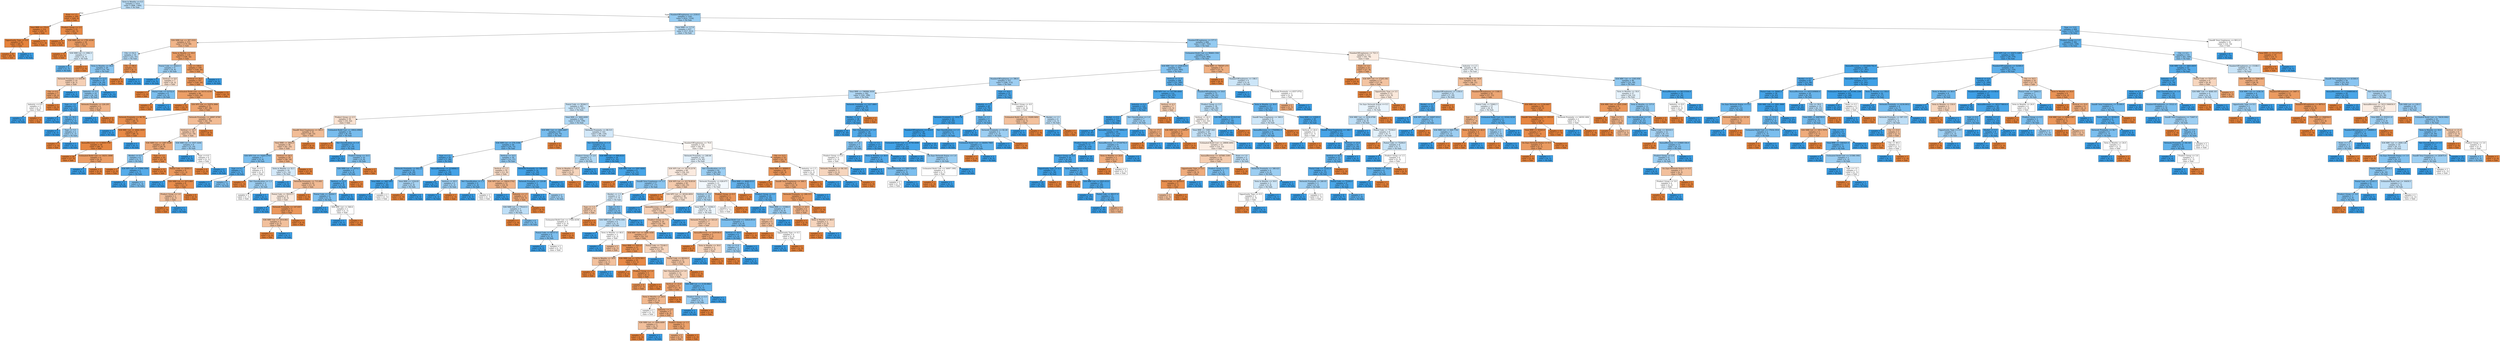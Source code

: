 digraph Tree {
node [shape=box, style="filled", color="black"] ;
0 [label="Term in Months <= 0.5\nsamples = 1414\nvalue = [898, 1360]\nclass = No Sale", fillcolor="#399de557"] ;
1 [label="State <= 1.5\nsamples = 169\nvalue = [266, 6]\nclass = Sale", fillcolor="#e58139f9"] ;
0 -> 1 [labeldistance=2.5, labelangle=45, headlabel="True"] ;
2 [label="Total BRR <= 374.0\nsamples = 114\nvalue = [185, 1]\nclass = Sale", fillcolor="#e58139fe"] ;
1 -> 2 ;
3 [label="Opportunity Type <= 4.0\nsamples = 43\nvalue = [68, 1]\nclass = Sale", fillcolor="#e58139fb"] ;
2 -> 3 ;
4 [label="samples = 42\nvalue = [68, 0]\nclass = Sale", fillcolor="#e58139ff"] ;
3 -> 4 ;
5 [label="samples = 1\nvalue = [0, 1]\nclass = No Sale", fillcolor="#399de5ff"] ;
3 -> 5 ;
6 [label="samples = 71\nvalue = [117, 0]\nclass = Sale", fillcolor="#e58139ff"] ;
2 -> 6 ;
7 [label="Product Group <= 2.5\nsamples = 55\nvalue = [81, 5]\nclass = Sale", fillcolor="#e58139ef"] ;
1 -> 7 ;
8 [label="samples = 37\nvalue = [58, 0]\nclass = Sale", fillcolor="#e58139ff"] ;
7 -> 8 ;
9 [label="X36 NRR List <= 1781.4338\nsamples = 18\nvalue = [23, 5]\nclass = Sale", fillcolor="#e58139c8"] ;
7 -> 9 ;
10 [label="samples = 11\nvalue = [19, 0]\nclass = Sale", fillcolor="#e58139ff"] ;
9 -> 10 ;
11 [label="X36 NRR List <= 1982.3\nsamples = 7\nvalue = [4, 5]\nclass = No Sale", fillcolor="#399de533"] ;
9 -> 11 ;
12 [label="samples = 4\nvalue = [1, 5]\nclass = No Sale", fillcolor="#399de5cc"] ;
11 -> 12 ;
13 [label="samples = 3\nvalue = [3, 0]\nclass = Sale", fillcolor="#e58139ff"] ;
11 -> 13 ;
14 [label="NumberOfEmployees <= 2330.0\nsamples = 1245\nvalue = [632, 1354]\nclass = No Sale", fillcolor="#399de588"] ;
0 -> 14 [labeldistance=2.5, labelangle=-45, headlabel="False"] ;
15 [label="Total BRR <= 117.0\nsamples = 837\nvalue = [517, 812]\nclass = No Sale", fillcolor="#399de55d"] ;
14 -> 15 ;
16 [label="X36 NRR List <= 307.3333\nsamples = 153\nvalue = [170, 69]\nclass = Sale", fillcolor="#e5813998"] ;
15 -> 16 ;
17 [label="City <= 62.5\nsamples = 35\nvalue = [22, 35]\nclass = No Sale", fillcolor="#399de55f"] ;
16 -> 17 ;
18 [label="Term in Months <= 30.0\nsamples = 29\nvalue = [14, 34]\nclass = No Sale", fillcolor="#399de596"] ;
17 -> 18 ;
19 [label="Network Proximity <= 430.96\nsamples = 10\nvalue = [8, 5]\nclass = Sale", fillcolor="#e5813960"] ;
18 -> 19 ;
20 [label="City <= 4.5\nsamples = 7\nvalue = [8, 2]\nclass = Sale", fillcolor="#e58139bf"] ;
19 -> 20 ;
21 [label="Industry <= 6.0\nsamples = 2\nvalue = [2, 2]\nclass = Sale", fillcolor="#e5813900"] ;
20 -> 21 ;
22 [label="samples = 1\nvalue = [0, 2]\nclass = No Sale", fillcolor="#399de5ff"] ;
21 -> 22 ;
23 [label="samples = 1\nvalue = [2, 0]\nclass = Sale", fillcolor="#e58139ff"] ;
21 -> 23 ;
24 [label="samples = 5\nvalue = [6, 0]\nclass = Sale", fillcolor="#e58139ff"] ;
20 -> 24 ;
25 [label="samples = 3\nvalue = [0, 3]\nclass = No Sale", fillcolor="#399de5ff"] ;
19 -> 25 ;
26 [label="Industry <= 12.5\nsamples = 19\nvalue = [6, 29]\nclass = No Sale", fillcolor="#399de5ca"] ;
18 -> 26 ;
27 [label="Industry <= 3.5\nsamples = 14\nvalue = [6, 14]\nclass = No Sale", fillcolor="#399de592"] ;
26 -> 27 ;
28 [label="Type <= 1.0\nsamples = 8\nvalue = [1, 12]\nclass = No Sale", fillcolor="#399de5ea"] ;
27 -> 28 ;
29 [label="samples = 3\nvalue = [0, 7]\nclass = No Sale", fillcolor="#399de5ff"] ;
28 -> 29 ;
30 [label="City <= 34.5\nsamples = 5\nvalue = [1, 5]\nclass = No Sale", fillcolor="#399de5cc"] ;
28 -> 30 ;
31 [label="samples = 3\nvalue = [0, 3]\nclass = No Sale", fillcolor="#399de5ff"] ;
30 -> 31 ;
32 [label="Type <= 3.5\nsamples = 2\nvalue = [1, 2]\nclass = No Sale", fillcolor="#399de57f"] ;
30 -> 32 ;
33 [label="samples = 1\nvalue = [1, 0]\nclass = Sale", fillcolor="#e58139ff"] ;
32 -> 33 ;
34 [label="samples = 1\nvalue = [0, 2]\nclass = No Sale", fillcolor="#399de5ff"] ;
32 -> 34 ;
35 [label="Network Proximity <= 226.205\nsamples = 6\nvalue = [5, 2]\nclass = Sale", fillcolor="#e5813999"] ;
27 -> 35 ;
36 [label="samples = 2\nvalue = [0, 2]\nclass = No Sale", fillcolor="#399de5ff"] ;
35 -> 36 ;
37 [label="samples = 4\nvalue = [5, 0]\nclass = Sale", fillcolor="#e58139ff"] ;
35 -> 37 ;
38 [label="samples = 5\nvalue = [0, 15]\nclass = No Sale", fillcolor="#399de5ff"] ;
26 -> 38 ;
39 [label="City <= 88.0\nsamples = 6\nvalue = [8, 1]\nclass = Sale", fillcolor="#e58139df"] ;
17 -> 39 ;
40 [label="samples = 5\nvalue = [8, 0]\nclass = Sale", fillcolor="#e58139ff"] ;
39 -> 40 ;
41 [label="samples = 1\nvalue = [0, 1]\nclass = No Sale", fillcolor="#399de5ff"] ;
39 -> 41 ;
42 [label="Term in Months <= 18.0\nsamples = 118\nvalue = [148, 34]\nclass = Sale", fillcolor="#e58139c4"] ;
16 -> 42 ;
43 [label="Postal Code <= 30223.5\nsamples = 9\nvalue = [4, 8]\nclass = No Sale", fillcolor="#399de57f"] ;
42 -> 43 ;
44 [label="samples = 2\nvalue = [0, 5]\nclass = No Sale", fillcolor="#399de5ff"] ;
43 -> 44 ;
45 [label="Vertical <= 9.0\nsamples = 7\nvalue = [4, 3]\nclass = Sale", fillcolor="#e5813940"] ;
43 -> 45 ;
46 [label="samples = 3\nvalue = [3, 0]\nclass = Sale", fillcolor="#e58139ff"] ;
45 -> 46 ;
47 [label="Postal Code <= 52752.0\nsamples = 4\nvalue = [1, 3]\nclass = No Sale", fillcolor="#399de5aa"] ;
45 -> 47 ;
48 [label="samples = 1\nvalue = [1, 0]\nclass = Sale", fillcolor="#e58139ff"] ;
47 -> 48 ;
49 [label="samples = 3\nvalue = [0, 3]\nclass = No Sale", fillcolor="#399de5ff"] ;
47 -> 49 ;
50 [label="City <= 109.0\nsamples = 109\nvalue = [144, 26]\nclass = Sale", fillcolor="#e58139d1"] ;
42 -> 50 ;
51 [label="Vertical <= 20.5\nsamples = 107\nvalue = [144, 24]\nclass = Sale", fillcolor="#e58139d4"] ;
50 -> 51 ;
52 [label="Estimated Build Cost <= 16155.4258\nsamples = 84\nvalue = [103, 24]\nclass = Sale", fillcolor="#e58139c4"] ;
51 -> 52 ;
53 [label="samples = 12\nvalue = [16, 0]\nclass = Sale", fillcolor="#e58139ff"] ;
52 -> 53 ;
54 [label="X36 NPV List <= 31874.3066\nsamples = 72\nvalue = [87, 24]\nclass = Sale", fillcolor="#e58139b9"] ;
52 -> 54 ;
55 [label="Network Proximity <= 99.78\nsamples = 32\nvalue = [46, 5]\nclass = Sale", fillcolor="#e58139e3"] ;
54 -> 55 ;
56 [label="samples = 1\nvalue = [0, 2]\nclass = No Sale", fillcolor="#399de5ff"] ;
55 -> 56 ;
57 [label="X36 MRC List <= 4042.1035\nsamples = 31\nvalue = [46, 3]\nclass = Sale", fillcolor="#e58139ee"] ;
55 -> 57 ;
58 [label="AnnualRevenue <= 113830.5781\nsamples = 30\nvalue = [46, 2]\nclass = Sale", fillcolor="#e58139f4"] ;
57 -> 58 ;
59 [label="samples = 24\nvalue = [37, 0]\nclass = Sale", fillcolor="#e58139ff"] ;
58 -> 59 ;
60 [label="Estimated Build Cost <= 18251.3008\nsamples = 6\nvalue = [9, 2]\nclass = Sale", fillcolor="#e58139c6"] ;
58 -> 60 ;
61 [label="samples = 1\nvalue = [0, 2]\nclass = No Sale", fillcolor="#399de5ff"] ;
60 -> 61 ;
62 [label="samples = 5\nvalue = [9, 0]\nclass = Sale", fillcolor="#e58139ff"] ;
60 -> 62 ;
63 [label="samples = 1\nvalue = [0, 1]\nclass = No Sale", fillcolor="#399de5ff"] ;
57 -> 63 ;
64 [label="Network Proximity <= 28997.8789\nsamples = 40\nvalue = [41, 19]\nclass = Sale", fillcolor="#e5813989"] ;
54 -> 64 ;
65 [label="Vertical <= 18.5\nsamples = 34\nvalue = [33, 19]\nclass = Sale", fillcolor="#e581396c"] ;
64 -> 65 ;
66 [label="X36 NRR List <= 1487.9188\nsamples = 26\nvalue = [28, 9]\nclass = Sale", fillcolor="#e58139ad"] ;
65 -> 66 ;
67 [label="Market <= 0.5\nsamples = 6\nvalue = [3, 7]\nclass = No Sale", fillcolor="#399de592"] ;
66 -> 67 ;
68 [label="samples = 1\nvalue = [2, 0]\nclass = Sale", fillcolor="#e58139ff"] ;
67 -> 68 ;
69 [label="X36 NPV List <= 57994.1094\nsamples = 5\nvalue = [1, 7]\nclass = No Sale", fillcolor="#399de5db"] ;
67 -> 69 ;
70 [label="samples = 3\nvalue = [0, 4]\nclass = No Sale", fillcolor="#399de5ff"] ;
69 -> 70 ;
71 [label="samples = 2\nvalue = [1, 3]\nclass = No Sale", fillcolor="#399de5aa"] ;
69 -> 71 ;
72 [label="Type <= 1.5\nsamples = 20\nvalue = [25, 2]\nclass = Sale", fillcolor="#e58139eb"] ;
66 -> 72 ;
73 [label="samples = 11\nvalue = [14, 0]\nclass = Sale", fillcolor="#e58139ff"] ;
72 -> 73 ;
74 [label="Postal Code <= 30305.5\nsamples = 9\nvalue = [11, 2]\nclass = Sale", fillcolor="#e58139d1"] ;
72 -> 74 ;
75 [label="samples = 1\nvalue = [0, 1]\nclass = No Sale", fillcolor="#399de5ff"] ;
74 -> 75 ;
76 [label="X36 NRR List <= 1673.869\nsamples = 8\nvalue = [11, 1]\nclass = Sale", fillcolor="#e58139e8"] ;
74 -> 76 ;
77 [label="Product Group <= 1.0\nsamples = 2\nvalue = [2, 1]\nclass = Sale", fillcolor="#e581397f"] ;
76 -> 77 ;
78 [label="samples = 1\nvalue = [2, 0]\nclass = Sale", fillcolor="#e58139ff"] ;
77 -> 78 ;
79 [label="samples = 1\nvalue = [0, 1]\nclass = No Sale", fillcolor="#399de5ff"] ;
77 -> 79 ;
80 [label="samples = 6\nvalue = [9, 0]\nclass = Sale", fillcolor="#e58139ff"] ;
76 -> 80 ;
81 [label="X36 NRR List <= 1937.3204\nsamples = 8\nvalue = [5, 10]\nclass = No Sale", fillcolor="#399de57f"] ;
65 -> 81 ;
82 [label="samples = 2\nvalue = [0, 5]\nclass = No Sale", fillcolor="#399de5ff"] ;
81 -> 82 ;
83 [label="Type <= 6.0\nsamples = 6\nvalue = [5, 5]\nclass = Sale", fillcolor="#e5813900"] ;
81 -> 83 ;
84 [label="samples = 4\nvalue = [5, 0]\nclass = Sale", fillcolor="#e58139ff"] ;
83 -> 84 ;
85 [label="samples = 2\nvalue = [0, 5]\nclass = No Sale", fillcolor="#399de5ff"] ;
83 -> 85 ;
86 [label="samples = 6\nvalue = [8, 0]\nclass = Sale", fillcolor="#e58139ff"] ;
64 -> 86 ;
87 [label="samples = 23\nvalue = [41, 0]\nclass = Sale", fillcolor="#e58139ff"] ;
51 -> 87 ;
88 [label="samples = 2\nvalue = [0, 2]\nclass = No Sale", fillcolor="#399de5ff"] ;
50 -> 88 ;
89 [label="NumberOfEmployees <= 577.5\nsamples = 684\nvalue = [347, 743]\nclass = No Sale", fillcolor="#399de588"] ;
15 -> 89 ;
90 [label="Estimated Build Cost <= 98460.1562\nsamples = 571\nvalue = [254, 664]\nclass = No Sale", fillcolor="#399de59d"] ;
89 -> 90 ;
91 [label="X36 MRC List <= 2590.6553\nsamples = 563\nvalue = [243, 660]\nclass = No Sale", fillcolor="#399de5a1"] ;
90 -> 91 ;
92 [label="NumberOfEmployees <= 396.0\nsamples = 357\nvalue = [188, 372]\nclass = No Sale", fillcolor="#399de57e"] ;
91 -> 92 ;
93 [label="Total BRR <= 196996.3438\nsamples = 302\nvalue = [181, 298]\nclass = No Sale", fillcolor="#399de564"] ;
92 -> 93 ;
94 [label="Postal Code <= 30344.5\nsamples = 263\nvalue = [175, 241]\nclass = No Sale", fillcolor="#399de546"] ;
93 -> 94 ;
95 [label="Product Group <= 2.5\nsamples = 59\nvalue = [55, 42]\nclass = Sale", fillcolor="#e581393c"] ;
94 -> 95 ;
96 [label="DandB Total Employees <= 363.5\nsamples = 41\nvalue = [49, 23]\nclass = Sale", fillcolor="#e5813987"] ;
95 -> 96 ;
97 [label="Total BRR <= 3902.0\nsamples = 36\nvalue = [41, 23]\nclass = Sale", fillcolor="#e5813970"] ;
96 -> 97 ;
98 [label="X36 NPV List <= 19283.0703\nsamples = 7\nvalue = [3, 9]\nclass = No Sale", fillcolor="#399de5aa"] ;
97 -> 98 ;
99 [label="Type <= 0.5\nsamples = 3\nvalue = [1, 7]\nclass = No Sale", fillcolor="#399de5db"] ;
98 -> 99 ;
100 [label="samples = 1\nvalue = [0, 4]\nclass = No Sale", fillcolor="#399de5ff"] ;
99 -> 100 ;
101 [label="samples = 2\nvalue = [1, 3]\nclass = No Sale", fillcolor="#399de5aa"] ;
99 -> 101 ;
102 [label="Type <= 0.5\nsamples = 4\nvalue = [2, 2]\nclass = Sale", fillcolor="#e5813900"] ;
98 -> 102 ;
103 [label="samples = 1\nvalue = [1, 0]\nclass = Sale", fillcolor="#e58139ff"] ;
102 -> 103 ;
104 [label="Net Classification <= 1.5\nsamples = 3\nvalue = [1, 2]\nclass = No Sale", fillcolor="#399de57f"] ;
102 -> 104 ;
105 [label="samples = 2\nvalue = [1, 1]\nclass = Sale", fillcolor="#e5813900"] ;
104 -> 105 ;
106 [label="samples = 1\nvalue = [0, 1]\nclass = No Sale", fillcolor="#399de5ff"] ;
104 -> 106 ;
107 [label="Vertical <= 24.5\nsamples = 29\nvalue = [38, 14]\nclass = Sale", fillcolor="#e58139a1"] ;
97 -> 107 ;
108 [label="Term in Months <= 32.5\nsamples = 18\nvalue = [11, 14]\nclass = No Sale", fillcolor="#399de537"] ;
107 -> 108 ;
109 [label="samples = 8\nvalue = [0, 9]\nclass = No Sale", fillcolor="#399de5ff"] ;
108 -> 109 ;
110 [label="Network Proximity <= 715.005\nsamples = 10\nvalue = [11, 5]\nclass = Sale", fillcolor="#e581398b"] ;
108 -> 110 ;
111 [label="Postal Code <= 30212.5\nsamples = 8\nvalue = [6, 5]\nclass = Sale", fillcolor="#e581392a"] ;
110 -> 111 ;
112 [label="samples = 3\nvalue = [0, 4]\nclass = No Sale", fillcolor="#399de5ff"] ;
111 -> 112 ;
113 [label="Network Proximity <= 147.035\nsamples = 5\nvalue = [6, 1]\nclass = Sale", fillcolor="#e58139d4"] ;
111 -> 113 ;
114 [label="X36 MRC List <= 1014.802\nsamples = 2\nvalue = [2, 1]\nclass = Sale", fillcolor="#e581397f"] ;
113 -> 114 ;
115 [label="samples = 1\nvalue = [2, 0]\nclass = Sale", fillcolor="#e58139ff"] ;
114 -> 115 ;
116 [label="samples = 1\nvalue = [0, 1]\nclass = No Sale", fillcolor="#399de5ff"] ;
114 -> 116 ;
117 [label="samples = 3\nvalue = [4, 0]\nclass = Sale", fillcolor="#e58139ff"] ;
113 -> 117 ;
118 [label="samples = 2\nvalue = [5, 0]\nclass = Sale", fillcolor="#e58139ff"] ;
110 -> 118 ;
119 [label="samples = 11\nvalue = [27, 0]\nclass = Sale", fillcolor="#e58139ff"] ;
107 -> 119 ;
120 [label="samples = 5\nvalue = [8, 0]\nclass = Sale", fillcolor="#e58139ff"] ;
96 -> 120 ;
121 [label="Estimated Build Cost <= 18022.8984\nsamples = 18\nvalue = [6, 19]\nclass = No Sale", fillcolor="#399de5ae"] ;
95 -> 121 ;
122 [label="samples = 3\nvalue = [3, 0]\nclass = Sale", fillcolor="#e58139ff"] ;
121 -> 122 ;
123 [label="Net Classification <= 1.0\nsamples = 15\nvalue = [3, 19]\nclass = No Sale", fillcolor="#399de5d7"] ;
121 -> 123 ;
124 [label="samples = 5\nvalue = [0, 11]\nclass = No Sale", fillcolor="#399de5ff"] ;
123 -> 124 ;
125 [label="Product Group <= 10.5\nsamples = 10\nvalue = [3, 8]\nclass = No Sale", fillcolor="#399de59f"] ;
123 -> 125 ;
126 [label="X36 NRR List <= 2074.5\nsamples = 9\nvalue = [2, 8]\nclass = No Sale", fillcolor="#399de5bf"] ;
125 -> 126 ;
127 [label="Vertical <= 12.5\nsamples = 8\nvalue = [1, 8]\nclass = No Sale", fillcolor="#399de5df"] ;
126 -> 127 ;
128 [label="Postal Code <= 30224.5\nsamples = 4\nvalue = [1, 3]\nclass = No Sale", fillcolor="#399de5aa"] ;
127 -> 128 ;
129 [label="samples = 2\nvalue = [0, 2]\nclass = No Sale", fillcolor="#399de5ff"] ;
128 -> 129 ;
130 [label="X36 MRC List <= 560.6\nsamples = 2\nvalue = [1, 1]\nclass = Sale", fillcolor="#e5813900"] ;
128 -> 130 ;
131 [label="samples = 1\nvalue = [0, 1]\nclass = No Sale", fillcolor="#399de5ff"] ;
130 -> 131 ;
132 [label="samples = 1\nvalue = [1, 0]\nclass = Sale", fillcolor="#e58139ff"] ;
130 -> 132 ;
133 [label="samples = 4\nvalue = [0, 5]\nclass = No Sale", fillcolor="#399de5ff"] ;
127 -> 133 ;
134 [label="samples = 1\nvalue = [1, 0]\nclass = Sale", fillcolor="#e58139ff"] ;
126 -> 134 ;
135 [label="samples = 1\nvalue = [1, 0]\nclass = Sale", fillcolor="#e58139ff"] ;
125 -> 135 ;
136 [label="Total BRR <= 3800.6099\nsamples = 204\nvalue = [120, 199]\nclass = No Sale", fillcolor="#399de565"] ;
94 -> 136 ;
137 [label="X36 MRC List <= 2462.4697\nsamples = 61\nvalue = [24, 75]\nclass = No Sale", fillcolor="#399de5ad"] ;
136 -> 137 ;
138 [label="X36 NRR List <= 570.3196\nsamples = 59\nvalue = [19, 75]\nclass = No Sale", fillcolor="#399de5be"] ;
137 -> 138 ;
139 [label="Type <= 1.5\nsamples = 29\nvalue = [7, 48]\nclass = No Sale", fillcolor="#399de5da"] ;
138 -> 139 ;
140 [label="Network Proximity <= 442.22\nsamples = 18\nvalue = [6, 29]\nclass = No Sale", fillcolor="#399de5ca"] ;
139 -> 140 ;
141 [label="Total BRR <= 3487.665\nsamples = 13\nvalue = [1, 20]\nclass = No Sale", fillcolor="#399de5f2"] ;
140 -> 141 ;
142 [label="samples = 11\nvalue = [0, 19]\nclass = No Sale", fillcolor="#399de5ff"] ;
141 -> 142 ;
143 [label="samples = 2\nvalue = [1, 1]\nclass = Sale", fillcolor="#e5813900"] ;
141 -> 143 ;
144 [label="Total BRR <= 1224.83\nsamples = 5\nvalue = [5, 9]\nclass = No Sale", fillcolor="#399de571"] ;
140 -> 144 ;
145 [label="samples = 1\nvalue = [5, 0]\nclass = Sale", fillcolor="#e58139ff"] ;
144 -> 145 ;
146 [label="samples = 4\nvalue = [0, 9]\nclass = No Sale", fillcolor="#399de5ff"] ;
144 -> 146 ;
147 [label="AnnualRevenue <= 2234844.5\nsamples = 11\nvalue = [1, 19]\nclass = No Sale", fillcolor="#399de5f2"] ;
139 -> 147 ;
148 [label="samples = 9\nvalue = [0, 17]\nclass = No Sale", fillcolor="#399de5ff"] ;
147 -> 148 ;
149 [label="Vertical <= 29.5\nsamples = 2\nvalue = [1, 2]\nclass = No Sale", fillcolor="#399de57f"] ;
147 -> 149 ;
150 [label="samples = 1\nvalue = [0, 2]\nclass = No Sale", fillcolor="#399de5ff"] ;
149 -> 150 ;
151 [label="samples = 1\nvalue = [1, 0]\nclass = Sale", fillcolor="#e58139ff"] ;
149 -> 151 ;
152 [label="Vertical <= 10.5\nsamples = 30\nvalue = [12, 27]\nclass = No Sale", fillcolor="#399de58e"] ;
138 -> 152 ;
153 [label="Vertical <= 2.5\nsamples = 16\nvalue = [11, 8]\nclass = Sale", fillcolor="#e5813946"] ;
152 -> 153 ;
154 [label="Net Classification <= 1.5\nsamples = 4\nvalue = [1, 4]\nclass = No Sale", fillcolor="#399de5bf"] ;
153 -> 154 ;
155 [label="samples = 2\nvalue = [0, 3]\nclass = No Sale", fillcolor="#399de5ff"] ;
154 -> 155 ;
156 [label="samples = 2\nvalue = [1, 1]\nclass = Sale", fillcolor="#e5813900"] ;
154 -> 156 ;
157 [label="X36 NPV List <= 18416.5742\nsamples = 12\nvalue = [10, 4]\nclass = Sale", fillcolor="#e5813999"] ;
153 -> 157 ;
158 [label="samples = 1\nvalue = [0, 1]\nclass = No Sale", fillcolor="#399de5ff"] ;
157 -> 158 ;
159 [label="Industry <= 1.5\nsamples = 11\nvalue = [10, 3]\nclass = Sale", fillcolor="#e58139b3"] ;
157 -> 159 ;
160 [label="X36 NRR List <= 778.6111\nsamples = 5\nvalue = [2, 3]\nclass = No Sale", fillcolor="#399de555"] ;
159 -> 160 ;
161 [label="samples = 1\nvalue = [1, 0]\nclass = Sale", fillcolor="#e58139ff"] ;
160 -> 161 ;
162 [label="samples = 4\nvalue = [1, 3]\nclass = No Sale", fillcolor="#399de5aa"] ;
160 -> 162 ;
163 [label="samples = 6\nvalue = [8, 0]\nclass = Sale", fillcolor="#e58139ff"] ;
159 -> 163 ;
164 [label="Network Proximity <= 149.025\nsamples = 14\nvalue = [1, 19]\nclass = No Sale", fillcolor="#399de5f2"] ;
152 -> 164 ;
165 [label="Network Proximity <= 120.68\nsamples = 5\nvalue = [1, 6]\nclass = No Sale", fillcolor="#399de5d4"] ;
164 -> 165 ;
166 [label="samples = 3\nvalue = [0, 4]\nclass = No Sale", fillcolor="#399de5ff"] ;
165 -> 166 ;
167 [label="samples = 2\nvalue = [1, 2]\nclass = No Sale", fillcolor="#399de57f"] ;
165 -> 167 ;
168 [label="samples = 9\nvalue = [0, 13]\nclass = No Sale", fillcolor="#399de5ff"] ;
164 -> 168 ;
169 [label="samples = 2\nvalue = [5, 0]\nclass = Sale", fillcolor="#e58139ff"] ;
137 -> 169 ;
170 [label="Network Proximity <= 88.515\nsamples = 143\nvalue = [96, 124]\nclass = No Sale", fillcolor="#399de53a"] ;
136 -> 170 ;
171 [label="Net Classification <= 1.5\nsamples = 23\nvalue = [4, 37]\nclass = No Sale", fillcolor="#399de5e3"] ;
170 -> 171 ;
172 [label="Product Group <= 2.0\nsamples = 5\nvalue = [3, 5]\nclass = No Sale", fillcolor="#399de566"] ;
171 -> 172 ;
173 [label="Term in Months <= 48.0\nsamples = 3\nvalue = [3, 2]\nclass = Sale", fillcolor="#e5813955"] ;
172 -> 173 ;
174 [label="samples = 2\nvalue = [3, 0]\nclass = Sale", fillcolor="#e58139ff"] ;
173 -> 174 ;
175 [label="samples = 1\nvalue = [0, 2]\nclass = No Sale", fillcolor="#399de5ff"] ;
173 -> 175 ;
176 [label="samples = 2\nvalue = [0, 3]\nclass = No Sale", fillcolor="#399de5ff"] ;
172 -> 176 ;
177 [label="X36 NRR List <= 998.8333\nsamples = 18\nvalue = [1, 32]\nclass = No Sale", fillcolor="#399de5f7"] ;
171 -> 177 ;
178 [label="samples = 9\nvalue = [0, 17]\nclass = No Sale", fillcolor="#399de5ff"] ;
177 -> 178 ;
179 [label="X36 MRC List <= 1097.9292\nsamples = 9\nvalue = [1, 15]\nclass = No Sale", fillcolor="#399de5ee"] ;
177 -> 179 ;
180 [label="samples = 1\nvalue = [1, 0]\nclass = Sale", fillcolor="#e58139ff"] ;
179 -> 180 ;
181 [label="samples = 8\nvalue = [0, 15]\nclass = No Sale", fillcolor="#399de5ff"] ;
179 -> 181 ;
182 [label="NumberOfEmployees <= 70.0\nsamples = 120\nvalue = [92, 87]\nclass = Sale", fillcolor="#e581390e"] ;
170 -> 182 ;
183 [label="Network Proximity <= 248.66\nsamples = 102\nvalue = [70, 82]\nclass = No Sale", fillcolor="#399de525"] ;
182 -> 183 ;
184 [label="X36 NPV List <= 18110.2578\nsamples = 60\nvalue = [50, 42]\nclass = Sale", fillcolor="#e5813929"] ;
183 -> 184 ;
185 [label="DandB Total Employees <= 1.5\nsamples = 17\nvalue = [7, 17]\nclass = No Sale", fillcolor="#399de596"] ;
184 -> 185 ;
186 [label="Market <= 1.5\nsamples = 13\nvalue = [7, 9]\nclass = No Sale", fillcolor="#399de539"] ;
185 -> 186 ;
187 [label="Type <= 1.5\nsamples = 7\nvalue = [5, 3]\nclass = Sale", fillcolor="#e5813966"] ;
186 -> 187 ;
188 [label="Estimated Build Cost <= 17042.4258\nsamples = 5\nvalue = [3, 3]\nclass = Sale", fillcolor="#e5813900"] ;
187 -> 188 ;
189 [label="Postal Code <= 80157.0\nsamples = 4\nvalue = [1, 3]\nclass = No Sale", fillcolor="#399de5aa"] ;
188 -> 189 ;
190 [label="samples = 2\nvalue = [0, 2]\nclass = No Sale", fillcolor="#399de5ff"] ;
189 -> 190 ;
191 [label="samples = 2\nvalue = [1, 1]\nclass = Sale", fillcolor="#e5813900"] ;
189 -> 191 ;
192 [label="samples = 1\nvalue = [2, 0]\nclass = Sale", fillcolor="#e58139ff"] ;
188 -> 192 ;
193 [label="samples = 2\nvalue = [2, 0]\nclass = Sale", fillcolor="#e58139ff"] ;
187 -> 193 ;
194 [label="Type <= 0.5\nsamples = 6\nvalue = [2, 6]\nclass = No Sale", fillcolor="#399de5aa"] ;
186 -> 194 ;
195 [label="X36 NRR List <= 1079.1591\nsamples = 4\nvalue = [2, 3]\nclass = No Sale", fillcolor="#399de555"] ;
194 -> 195 ;
196 [label="samples = 1\nvalue = [0, 1]\nclass = No Sale", fillcolor="#399de5ff"] ;
195 -> 196 ;
197 [label="Term in Months <= 48.0\nsamples = 3\nvalue = [2, 2]\nclass = Sale", fillcolor="#e5813900"] ;
195 -> 197 ;
198 [label="samples = 1\nvalue = [0, 1]\nclass = No Sale", fillcolor="#399de5ff"] ;
197 -> 198 ;
199 [label="samples = 2\nvalue = [2, 1]\nclass = Sale", fillcolor="#e581397f"] ;
197 -> 199 ;
200 [label="samples = 2\nvalue = [0, 3]\nclass = No Sale", fillcolor="#399de5ff"] ;
194 -> 200 ;
201 [label="samples = 4\nvalue = [0, 8]\nclass = No Sale", fillcolor="#399de5ff"] ;
185 -> 201 ;
202 [label="X36 NPV List <= 22178.8516\nsamples = 43\nvalue = [43, 25]\nclass = Sale", fillcolor="#e581396b"] ;
184 -> 202 ;
203 [label="samples = 7\nvalue = [11, 0]\nclass = Sale", fillcolor="#e58139ff"] ;
202 -> 203 ;
204 [label="X36 NPV List <= 28326.0859\nsamples = 36\nvalue = [32, 25]\nclass = Sale", fillcolor="#e5813938"] ;
202 -> 204 ;
205 [label="samples = 5\nvalue = [0, 5]\nclass = No Sale", fillcolor="#399de5ff"] ;
204 -> 205 ;
206 [label="AnnualRevenue <= 1659600.0\nsamples = 31\nvalue = [32, 20]\nclass = Sale", fillcolor="#e5813960"] ;
204 -> 206 ;
207 [label="Product Group <= 7.5\nsamples = 29\nvalue = [32, 16]\nclass = Sale", fillcolor="#e581397f"] ;
206 -> 207 ;
208 [label="X36 MRC List <= 1690.1458\nsamples = 27\nvalue = [32, 12]\nclass = Sale", fillcolor="#e581399f"] ;
207 -> 208 ;
209 [label="Total BRR <= 7931.0\nsamples = 13\nvalue = [17, 2]\nclass = Sale", fillcolor="#e58139e1"] ;
208 -> 209 ;
210 [label="Term in Months <= 18.0\nsamples = 3\nvalue = [2, 1]\nclass = Sale", fillcolor="#e581397f"] ;
209 -> 210 ;
211 [label="samples = 2\nvalue = [2, 0]\nclass = Sale", fillcolor="#e58139ff"] ;
210 -> 211 ;
212 [label="samples = 1\nvalue = [0, 1]\nclass = No Sale", fillcolor="#399de5ff"] ;
210 -> 212 ;
213 [label="X36 NRR List <= 1074.5911\nsamples = 10\nvalue = [15, 1]\nclass = Sale", fillcolor="#e58139ee"] ;
209 -> 213 ;
214 [label="samples = 5\nvalue = [6, 0]\nclass = Sale", fillcolor="#e58139ff"] ;
213 -> 214 ;
215 [label="Product Group <= 1.0\nsamples = 5\nvalue = [9, 1]\nclass = Sale", fillcolor="#e58139e3"] ;
213 -> 215 ;
216 [label="samples = 4\nvalue = [7, 1]\nclass = Sale", fillcolor="#e58139db"] ;
215 -> 216 ;
217 [label="samples = 1\nvalue = [2, 0]\nclass = Sale", fillcolor="#e58139ff"] ;
215 -> 217 ;
218 [label="Postal Code <= 75140.5\nsamples = 14\nvalue = [15, 10]\nclass = Sale", fillcolor="#e5813955"] ;
208 -> 218 ;
219 [label="samples = 1\nvalue = [0, 2]\nclass = No Sale", fillcolor="#399de5ff"] ;
218 -> 219 ;
220 [label="Postal Code <= 80164.0\nsamples = 13\nvalue = [15, 8]\nclass = Sale", fillcolor="#e5813977"] ;
218 -> 220 ;
221 [label="Net Classification <= 1.0\nsamples = 12\nvalue = [12, 8]\nclass = Sale", fillcolor="#e5813955"] ;
220 -> 221 ;
222 [label="Vertical <= 23.0\nsamples = 9\nvalue = [11, 3]\nclass = Sale", fillcolor="#e58139b9"] ;
221 -> 222 ;
223 [label="Term in Months <= 24.0\nsamples = 7\nvalue = [7, 3]\nclass = Sale", fillcolor="#e5813992"] ;
222 -> 223 ;
224 [label="samples = 2\nvalue = [1, 1]\nclass = Sale", fillcolor="#e5813900"] ;
223 -> 224 ;
225 [label="Industry <= 2.5\nsamples = 5\nvalue = [6, 2]\nclass = Sale", fillcolor="#e58139aa"] ;
223 -> 225 ;
226 [label="X36 NRR List <= 2604.6499\nsamples = 2\nvalue = [2, 1]\nclass = Sale", fillcolor="#e581397f"] ;
225 -> 226 ;
227 [label="samples = 1\nvalue = [2, 0]\nclass = Sale", fillcolor="#e58139ff"] ;
226 -> 227 ;
228 [label="samples = 1\nvalue = [0, 1]\nclass = No Sale", fillcolor="#399de5ff"] ;
226 -> 228 ;
229 [label="Product Group <= 1.5\nsamples = 3\nvalue = [4, 1]\nclass = Sale", fillcolor="#e58139bf"] ;
225 -> 229 ;
230 [label="samples = 2\nvalue = [3, 1]\nclass = Sale", fillcolor="#e58139aa"] ;
229 -> 230 ;
231 [label="samples = 1\nvalue = [1, 0]\nclass = Sale", fillcolor="#e58139ff"] ;
229 -> 231 ;
232 [label="samples = 2\nvalue = [4, 0]\nclass = Sale", fillcolor="#e58139ff"] ;
222 -> 232 ;
233 [label="X36 NRR List <= 2138.0862\nsamples = 3\nvalue = [1, 5]\nclass = No Sale", fillcolor="#399de5cc"] ;
221 -> 233 ;
234 [label="Product Group <= 0.5\nsamples = 2\nvalue = [1, 2]\nclass = No Sale", fillcolor="#399de57f"] ;
233 -> 234 ;
235 [label="samples = 1\nvalue = [0, 2]\nclass = No Sale", fillcolor="#399de5ff"] ;
234 -> 235 ;
236 [label="samples = 1\nvalue = [1, 0]\nclass = Sale", fillcolor="#e58139ff"] ;
234 -> 236 ;
237 [label="samples = 1\nvalue = [0, 3]\nclass = No Sale", fillcolor="#399de5ff"] ;
233 -> 237 ;
238 [label="samples = 1\nvalue = [3, 0]\nclass = Sale", fillcolor="#e58139ff"] ;
220 -> 238 ;
239 [label="samples = 2\nvalue = [0, 4]\nclass = No Sale", fillcolor="#399de5ff"] ;
207 -> 239 ;
240 [label="samples = 2\nvalue = [0, 4]\nclass = No Sale", fillcolor="#399de5ff"] ;
206 -> 240 ;
241 [label="Net Classification <= 1.5\nsamples = 42\nvalue = [20, 40]\nclass = No Sale", fillcolor="#399de57f"] ;
183 -> 241 ;
242 [label="Network Proximity <= 626.675\nsamples = 21\nvalue = [15, 16]\nclass = No Sale", fillcolor="#399de510"] ;
241 -> 242 ;
243 [label="Vertical <= 5.0\nsamples = 16\nvalue = [9, 15]\nclass = No Sale", fillcolor="#399de566"] ;
242 -> 243 ;
244 [label="samples = 4\nvalue = [0, 5]\nclass = No Sale", fillcolor="#399de5ff"] ;
243 -> 244 ;
245 [label="Total BRR <= 14394.0\nsamples = 12\nvalue = [9, 10]\nclass = No Sale", fillcolor="#399de519"] ;
243 -> 245 ;
246 [label="Network Proximity <= 323.21\nsamples = 7\nvalue = [7, 4]\nclass = Sale", fillcolor="#e581396d"] ;
245 -> 246 ;
247 [label="samples = 2\nvalue = [0, 2]\nclass = No Sale", fillcolor="#399de5ff"] ;
246 -> 247 ;
248 [label="AnnualRevenue <= 1429100.0\nsamples = 5\nvalue = [7, 2]\nclass = Sale", fillcolor="#e58139b6"] ;
246 -> 248 ;
249 [label="samples = 3\nvalue = [4, 0]\nclass = Sale", fillcolor="#e58139ff"] ;
248 -> 249 ;
250 [label="Term in Months <= 30.0\nsamples = 2\nvalue = [3, 2]\nclass = Sale", fillcolor="#e5813955"] ;
248 -> 250 ;
251 [label="samples = 1\nvalue = [0, 2]\nclass = No Sale", fillcolor="#399de5ff"] ;
250 -> 251 ;
252 [label="samples = 1\nvalue = [3, 0]\nclass = Sale", fillcolor="#e58139ff"] ;
250 -> 252 ;
253 [label="Estimated Build Cost <= 32824.8516\nsamples = 5\nvalue = [2, 6]\nclass = No Sale", fillcolor="#399de5aa"] ;
245 -> 253 ;
254 [label="Vertical <= 20.5\nsamples = 4\nvalue = [1, 6]\nclass = No Sale", fillcolor="#399de5d4"] ;
253 -> 254 ;
255 [label="City <= 11.0\nsamples = 2\nvalue = [1, 2]\nclass = No Sale", fillcolor="#399de57f"] ;
254 -> 255 ;
256 [label="samples = 1\nvalue = [1, 0]\nclass = Sale", fillcolor="#e58139ff"] ;
255 -> 256 ;
257 [label="samples = 1\nvalue = [0, 2]\nclass = No Sale", fillcolor="#399de5ff"] ;
255 -> 257 ;
258 [label="samples = 2\nvalue = [0, 4]\nclass = No Sale", fillcolor="#399de5ff"] ;
254 -> 258 ;
259 [label="samples = 1\nvalue = [1, 0]\nclass = Sale", fillcolor="#e58139ff"] ;
253 -> 259 ;
260 [label="Product Group <= 0.5\nsamples = 5\nvalue = [6, 1]\nclass = Sale", fillcolor="#e58139d4"] ;
242 -> 260 ;
261 [label="samples = 2\nvalue = [1, 1]\nclass = Sale", fillcolor="#e5813900"] ;
260 -> 261 ;
262 [label="samples = 3\nvalue = [5, 0]\nclass = Sale", fillcolor="#e58139ff"] ;
260 -> 262 ;
263 [label="Total BRR <= 4668.6553\nsamples = 21\nvalue = [5, 24]\nclass = No Sale", fillcolor="#399de5ca"] ;
241 -> 263 ;
264 [label="samples = 1\nvalue = [1, 0]\nclass = Sale", fillcolor="#e58139ff"] ;
263 -> 264 ;
265 [label="Product Group <= 0.5\nsamples = 20\nvalue = [4, 24]\nclass = No Sale", fillcolor="#399de5d4"] ;
263 -> 265 ;
266 [label="samples = 11\nvalue = [0, 16]\nclass = No Sale", fillcolor="#399de5ff"] ;
265 -> 266 ;
267 [label="Total BRR <= 15398.0\nsamples = 9\nvalue = [4, 8]\nclass = No Sale", fillcolor="#399de57f"] ;
265 -> 267 ;
268 [label="Type <= 1.5\nsamples = 6\nvalue = [4, 2]\nclass = Sale", fillcolor="#e581397f"] ;
267 -> 268 ;
269 [label="samples = 2\nvalue = [2, 0]\nclass = Sale", fillcolor="#e58139ff"] ;
268 -> 269 ;
270 [label="Opportunity Type <= 0.5\nsamples = 4\nvalue = [2, 2]\nclass = Sale", fillcolor="#e5813900"] ;
268 -> 270 ;
271 [label="samples = 2\nvalue = [0, 2]\nclass = No Sale", fillcolor="#399de5ff"] ;
270 -> 271 ;
272 [label="samples = 2\nvalue = [2, 0]\nclass = Sale", fillcolor="#e58139ff"] ;
270 -> 272 ;
273 [label="samples = 3\nvalue = [0, 6]\nclass = No Sale", fillcolor="#399de5ff"] ;
267 -> 273 ;
274 [label="City <= 12.5\nsamples = 18\nvalue = [22, 5]\nclass = Sale", fillcolor="#e58139c5"] ;
182 -> 274 ;
275 [label="Total BRR <= 40668.0\nsamples = 14\nvalue = [20, 3]\nclass = Sale", fillcolor="#e58139d9"] ;
274 -> 275 ;
276 [label="samples = 6\nvalue = [10, 0]\nclass = Sale", fillcolor="#e58139ff"] ;
275 -> 276 ;
277 [label="DandB Total Employees <= 368.5\nsamples = 8\nvalue = [10, 3]\nclass = Sale", fillcolor="#e58139b3"] ;
275 -> 277 ;
278 [label="Network Proximity <= 268.315\nsamples = 7\nvalue = [10, 2]\nclass = Sale", fillcolor="#e58139cc"] ;
277 -> 278 ;
279 [label="Vertical <= 20.5\nsamples = 4\nvalue = [5, 2]\nclass = Sale", fillcolor="#e5813999"] ;
278 -> 279 ;
280 [label="samples = 2\nvalue = [2, 0]\nclass = Sale", fillcolor="#e58139ff"] ;
279 -> 280 ;
281 [label="Term in Months <= 48.0\nsamples = 2\nvalue = [3, 2]\nclass = Sale", fillcolor="#e5813955"] ;
279 -> 281 ;
282 [label="samples = 1\nvalue = [3, 0]\nclass = Sale", fillcolor="#e58139ff"] ;
281 -> 282 ;
283 [label="samples = 1\nvalue = [0, 2]\nclass = No Sale", fillcolor="#399de5ff"] ;
281 -> 283 ;
284 [label="samples = 3\nvalue = [5, 0]\nclass = Sale", fillcolor="#e58139ff"] ;
278 -> 284 ;
285 [label="samples = 1\nvalue = [0, 1]\nclass = No Sale", fillcolor="#399de5ff"] ;
277 -> 285 ;
286 [label="Industry <= 1.5\nsamples = 4\nvalue = [2, 2]\nclass = Sale", fillcolor="#e5813900"] ;
274 -> 286 ;
287 [label="samples = 2\nvalue = [2, 0]\nclass = Sale", fillcolor="#e58139ff"] ;
286 -> 287 ;
288 [label="samples = 2\nvalue = [0, 2]\nclass = No Sale", fillcolor="#399de5ff"] ;
286 -> 288 ;
289 [label="Network Proximity <= 1227.0801\nsamples = 39\nvalue = [6, 57]\nclass = No Sale", fillcolor="#399de5e4"] ;
93 -> 289 ;
290 [label="Market <= 0.5\nsamples = 38\nvalue = [4, 57]\nclass = No Sale", fillcolor="#399de5ed"] ;
289 -> 290 ;
291 [label="samples = 14\nvalue = [0, 26]\nclass = No Sale", fillcolor="#399de5ff"] ;
290 -> 291 ;
292 [label="Net Classification <= 1.0\nsamples = 24\nvalue = [4, 31]\nclass = No Sale", fillcolor="#399de5de"] ;
290 -> 292 ;
293 [label="State <= 1.5\nsamples = 7\nvalue = [3, 8]\nclass = No Sale", fillcolor="#399de59f"] ;
292 -> 293 ;
294 [label="Product Group <= 0.5\nsamples = 4\nvalue = [3, 3]\nclass = Sale", fillcolor="#e5813900"] ;
293 -> 294 ;
295 [label="Network Proximity <= 84.145\nsamples = 3\nvalue = [3, 2]\nclass = Sale", fillcolor="#e5813955"] ;
294 -> 295 ;
296 [label="samples = 1\nvalue = [0, 2]\nclass = No Sale", fillcolor="#399de5ff"] ;
295 -> 296 ;
297 [label="samples = 2\nvalue = [3, 0]\nclass = Sale", fillcolor="#e58139ff"] ;
295 -> 297 ;
298 [label="samples = 1\nvalue = [0, 1]\nclass = No Sale", fillcolor="#399de5ff"] ;
294 -> 298 ;
299 [label="samples = 3\nvalue = [0, 5]\nclass = No Sale", fillcolor="#399de5ff"] ;
293 -> 299 ;
300 [label="City <= 5.5\nsamples = 17\nvalue = [1, 23]\nclass = No Sale", fillcolor="#399de5f4"] ;
292 -> 300 ;
301 [label="Term in Months <= 30.0\nsamples = 7\nvalue = [1, 8]\nclass = No Sale", fillcolor="#399de5df"] ;
300 -> 301 ;
302 [label="samples = 4\nvalue = [0, 5]\nclass = No Sale", fillcolor="#399de5ff"] ;
301 -> 302 ;
303 [label="AnnualRevenue <= 59817256.0\nsamples = 3\nvalue = [1, 3]\nclass = No Sale", fillcolor="#399de5aa"] ;
301 -> 303 ;
304 [label="samples = 2\nvalue = [1, 1]\nclass = Sale", fillcolor="#e5813900"] ;
303 -> 304 ;
305 [label="samples = 1\nvalue = [0, 2]\nclass = No Sale", fillcolor="#399de5ff"] ;
303 -> 305 ;
306 [label="samples = 10\nvalue = [0, 15]\nclass = No Sale", fillcolor="#399de5ff"] ;
300 -> 306 ;
307 [label="samples = 1\nvalue = [2, 0]\nclass = Sale", fillcolor="#e58139ff"] ;
289 -> 307 ;
308 [label="Type <= 16.0\nsamples = 55\nvalue = [7, 74]\nclass = No Sale", fillcolor="#399de5e7"] ;
92 -> 308 ;
309 [label="Industry <= 7.5\nsamples = 49\nvalue = [3, 70]\nclass = No Sale", fillcolor="#399de5f4"] ;
308 -> 309 ;
310 [label="Network Proximity <= 1032.74\nsamples = 46\nvalue = [2, 66]\nclass = No Sale", fillcolor="#399de5f7"] ;
309 -> 310 ;
311 [label="NumberOfEmployees <= 414.0\nsamples = 40\nvalue = [1, 59]\nclass = No Sale", fillcolor="#399de5fb"] ;
310 -> 311 ;
312 [label="Estimated Build Cost <= 32700.8496\nsamples = 17\nvalue = [1, 22]\nclass = No Sale", fillcolor="#399de5f3"] ;
311 -> 312 ;
313 [label="samples = 14\nvalue = [0, 20]\nclass = No Sale", fillcolor="#399de5ff"] ;
312 -> 313 ;
314 [label="On Zayo Network Status <= 1.0\nsamples = 3\nvalue = [1, 2]\nclass = No Sale", fillcolor="#399de57f"] ;
312 -> 314 ;
315 [label="Estimated Build Cost <= 34007.1992\nsamples = 2\nvalue = [1, 1]\nclass = Sale", fillcolor="#e5813900"] ;
314 -> 315 ;
316 [label="samples = 1\nvalue = [1, 0]\nclass = Sale", fillcolor="#e58139ff"] ;
315 -> 316 ;
317 [label="samples = 1\nvalue = [0, 1]\nclass = No Sale", fillcolor="#399de5ff"] ;
315 -> 317 ;
318 [label="samples = 1\nvalue = [0, 1]\nclass = No Sale", fillcolor="#399de5ff"] ;
314 -> 318 ;
319 [label="samples = 23\nvalue = [0, 37]\nclass = No Sale", fillcolor="#399de5ff"] ;
311 -> 319 ;
320 [label="Net Classification <= 1.5\nsamples = 6\nvalue = [1, 7]\nclass = No Sale", fillcolor="#399de5db"] ;
310 -> 320 ;
321 [label="samples = 2\nvalue = [0, 2]\nclass = No Sale", fillcolor="#399de5ff"] ;
320 -> 321 ;
322 [label="Estimated Build Cost <= 66494.7969\nsamples = 4\nvalue = [1, 5]\nclass = No Sale", fillcolor="#399de5cc"] ;
320 -> 322 ;
323 [label="samples = 1\nvalue = [1, 0]\nclass = Sale", fillcolor="#e58139ff"] ;
322 -> 323 ;
324 [label="samples = 3\nvalue = [0, 5]\nclass = No Sale", fillcolor="#399de5ff"] ;
322 -> 324 ;
325 [label="State <= 1.5\nsamples = 3\nvalue = [1, 4]\nclass = No Sale", fillcolor="#399de5bf"] ;
309 -> 325 ;
326 [label="samples = 1\nvalue = [0, 2]\nclass = No Sale", fillcolor="#399de5ff"] ;
325 -> 326 ;
327 [label="Network Proximity <= 82.28\nsamples = 2\nvalue = [1, 2]\nclass = No Sale", fillcolor="#399de57f"] ;
325 -> 327 ;
328 [label="samples = 1\nvalue = [0, 2]\nclass = No Sale", fillcolor="#399de5ff"] ;
327 -> 328 ;
329 [label="samples = 1\nvalue = [1, 0]\nclass = Sale", fillcolor="#e58139ff"] ;
327 -> 329 ;
330 [label="Product Group <= 4.0\nsamples = 6\nvalue = [4, 4]\nclass = Sale", fillcolor="#e5813900"] ;
308 -> 330 ;
331 [label="Estimated Build Cost <= 19289.9492\nsamples = 2\nvalue = [2, 1]\nclass = Sale", fillcolor="#e581397f"] ;
330 -> 331 ;
332 [label="samples = 1\nvalue = [0, 1]\nclass = No Sale", fillcolor="#399de5ff"] ;
331 -> 332 ;
333 [label="samples = 1\nvalue = [2, 0]\nclass = Sale", fillcolor="#e58139ff"] ;
331 -> 333 ;
334 [label="Market <= 1.5\nsamples = 4\nvalue = [2, 3]\nclass = No Sale", fillcolor="#399de555"] ;
330 -> 334 ;
335 [label="samples = 3\nvalue = [0, 3]\nclass = No Sale", fillcolor="#399de5ff"] ;
334 -> 335 ;
336 [label="samples = 1\nvalue = [2, 0]\nclass = Sale", fillcolor="#e58139ff"] ;
334 -> 336 ;
337 [label="Vertical <= 11.5\nsamples = 206\nvalue = [55, 288]\nclass = No Sale", fillcolor="#399de5ce"] ;
91 -> 337 ;
338 [label="X36 NPV List <= 107789.4844\nsamples = 131\nvalue = [19, 197]\nclass = No Sale", fillcolor="#399de5e6"] ;
337 -> 338 ;
339 [label="Industry <= 6.5\nsamples = 124\nvalue = [14, 194]\nclass = No Sale", fillcolor="#399de5ed"] ;
338 -> 339 ;
340 [label="Market <= 0.5\nsamples = 117\nvalue = [11, 188]\nclass = No Sale", fillcolor="#399de5f0"] ;
339 -> 340 ;
341 [label="samples = 36\nvalue = [0, 65]\nclass = No Sale", fillcolor="#399de5ff"] ;
340 -> 341 ;
342 [label="AnnualRevenue <= 15708942.0\nsamples = 81\nvalue = [11, 123]\nclass = No Sale", fillcolor="#399de5e8"] ;
340 -> 342 ;
343 [label="Product Group <= 2.5\nsamples = 72\nvalue = [8, 114]\nclass = No Sale", fillcolor="#399de5ed"] ;
342 -> 343 ;
344 [label="Product Group <= 0.5\nsamples = 56\nvalue = [8, 83]\nclass = No Sale", fillcolor="#399de5e6"] ;
343 -> 344 ;
345 [label="Opportunity Type <= 0.5\nsamples = 21\nvalue = [1, 34]\nclass = No Sale", fillcolor="#399de5f8"] ;
344 -> 345 ;
346 [label="samples = 20\nvalue = [0, 34]\nclass = No Sale", fillcolor="#399de5ff"] ;
345 -> 346 ;
347 [label="samples = 1\nvalue = [1, 0]\nclass = Sale", fillcolor="#e58139ff"] ;
345 -> 347 ;
348 [label="Term in Months <= 18.0\nsamples = 35\nvalue = [7, 49]\nclass = No Sale", fillcolor="#399de5db"] ;
344 -> 348 ;
349 [label="samples = 2\nvalue = [2, 0]\nclass = Sale", fillcolor="#e58139ff"] ;
348 -> 349 ;
350 [label="X36 MRC List <= 2925.6333\nsamples = 33\nvalue = [5, 49]\nclass = No Sale", fillcolor="#399de5e5"] ;
348 -> 350 ;
351 [label="samples = 12\nvalue = [0, 17]\nclass = No Sale", fillcolor="#399de5ff"] ;
350 -> 351 ;
352 [label="Postal Code <= 80157.0\nsamples = 21\nvalue = [5, 32]\nclass = No Sale", fillcolor="#399de5d7"] ;
350 -> 352 ;
353 [label="samples = 18\nvalue = [0, 30]\nclass = No Sale", fillcolor="#399de5ff"] ;
352 -> 353 ;
354 [label="samples = 3\nvalue = [5, 2]\nclass = Sale", fillcolor="#e5813999"] ;
352 -> 354 ;
355 [label="samples = 16\nvalue = [0, 31]\nclass = No Sale", fillcolor="#399de5ff"] ;
343 -> 355 ;
356 [label="AnnualRevenue <= 27536792.0\nsamples = 9\nvalue = [3, 9]\nclass = No Sale", fillcolor="#399de5aa"] ;
342 -> 356 ;
357 [label="Term in Months <= 24.0\nsamples = 3\nvalue = [3, 1]\nclass = Sale", fillcolor="#e58139aa"] ;
356 -> 357 ;
358 [label="samples = 1\nvalue = [2, 0]\nclass = Sale", fillcolor="#e58139ff"] ;
357 -> 358 ;
359 [label="samples = 2\nvalue = [1, 1]\nclass = Sale", fillcolor="#e5813900"] ;
357 -> 359 ;
360 [label="samples = 6\nvalue = [0, 8]\nclass = No Sale", fillcolor="#399de5ff"] ;
356 -> 360 ;
361 [label="Net Classification <= 1.0\nsamples = 7\nvalue = [3, 6]\nclass = No Sale", fillcolor="#399de57f"] ;
339 -> 361 ;
362 [label="samples = 4\nvalue = [0, 5]\nclass = No Sale", fillcolor="#399de5ff"] ;
361 -> 362 ;
363 [label="City <= 17.5\nsamples = 3\nvalue = [3, 1]\nclass = Sale", fillcolor="#e58139aa"] ;
361 -> 363 ;
364 [label="samples = 2\nvalue = [3, 0]\nclass = Sale", fillcolor="#e58139ff"] ;
363 -> 364 ;
365 [label="samples = 1\nvalue = [0, 1]\nclass = No Sale", fillcolor="#399de5ff"] ;
363 -> 365 ;
366 [label="Vertical <= 4.5\nsamples = 7\nvalue = [5, 3]\nclass = Sale", fillcolor="#e5813966"] ;
338 -> 366 ;
367 [label="samples = 4\nvalue = [5, 0]\nclass = Sale", fillcolor="#e58139ff"] ;
366 -> 367 ;
368 [label="samples = 3\nvalue = [0, 3]\nclass = No Sale", fillcolor="#399de5ff"] ;
366 -> 368 ;
369 [label="NumberOfEmployees <= 19.0\nsamples = 75\nvalue = [36, 91]\nclass = No Sale", fillcolor="#399de59a"] ;
337 -> 369 ;
370 [label="Product Group <= 2.5\nsamples = 38\nvalue = [26, 40]\nclass = No Sale", fillcolor="#399de559"] ;
369 -> 370 ;
371 [label="Vertical <= 16.5\nsamples = 25\nvalue = [23, 22]\nclass = Sale", fillcolor="#e581390b"] ;
370 -> 371 ;
372 [label="X36 NRR List <= 1599.67\nsamples = 5\nvalue = [9, 2]\nclass = Sale", fillcolor="#e58139c6"] ;
371 -> 372 ;
373 [label="samples = 1\nvalue = [0, 2]\nclass = No Sale", fillcolor="#399de5ff"] ;
372 -> 373 ;
374 [label="samples = 4\nvalue = [9, 0]\nclass = Sale", fillcolor="#e58139ff"] ;
372 -> 374 ;
375 [label="Total BRR <= 33907.043\nsamples = 20\nvalue = [14, 20]\nclass = No Sale", fillcolor="#399de54d"] ;
371 -> 375 ;
376 [label="Estimated Build Cost <= 28808.4492\nsamples = 15\nvalue = [14, 12]\nclass = Sale", fillcolor="#e5813924"] ;
375 -> 376 ;
377 [label="AnnualRevenue <= 107081.5391\nsamples = 10\nvalue = [10, 6]\nclass = Sale", fillcolor="#e5813966"] ;
376 -> 377 ;
378 [label="Opportunity Type <= 0.5\nsamples = 7\nvalue = [9, 3]\nclass = Sale", fillcolor="#e58139aa"] ;
377 -> 378 ;
379 [label="Postal Code <= 30316.0\nsamples = 5\nvalue = [9, 1]\nclass = Sale", fillcolor="#e58139e3"] ;
378 -> 379 ;
380 [label="samples = 2\nvalue = [2, 1]\nclass = Sale", fillcolor="#e581397f"] ;
379 -> 380 ;
381 [label="samples = 3\nvalue = [7, 0]\nclass = Sale", fillcolor="#e58139ff"] ;
379 -> 381 ;
382 [label="samples = 2\nvalue = [0, 2]\nclass = No Sale", fillcolor="#399de5ff"] ;
378 -> 382 ;
383 [label="Product Group <= 0.5\nsamples = 3\nvalue = [1, 3]\nclass = No Sale", fillcolor="#399de5aa"] ;
377 -> 383 ;
384 [label="samples = 2\nvalue = [0, 3]\nclass = No Sale", fillcolor="#399de5ff"] ;
383 -> 384 ;
385 [label="samples = 1\nvalue = [1, 0]\nclass = Sale", fillcolor="#e58139ff"] ;
383 -> 385 ;
386 [label="State <= 1.0\nsamples = 5\nvalue = [4, 6]\nclass = No Sale", fillcolor="#399de555"] ;
376 -> 386 ;
387 [label="samples = 1\nvalue = [1, 0]\nclass = Sale", fillcolor="#e58139ff"] ;
386 -> 387 ;
388 [label="Network Proximity <= 588.425\nsamples = 4\nvalue = [3, 6]\nclass = No Sale", fillcolor="#399de57f"] ;
386 -> 388 ;
389 [label="Term in Months <= 18.0\nsamples = 3\nvalue = [3, 4]\nclass = No Sale", fillcolor="#399de540"] ;
388 -> 389 ;
390 [label="Opportunity Type <= 0.5\nsamples = 2\nvalue = [3, 3]\nclass = Sale", fillcolor="#e5813900"] ;
389 -> 390 ;
391 [label="samples = 1\nvalue = [3, 0]\nclass = Sale", fillcolor="#e58139ff"] ;
390 -> 391 ;
392 [label="samples = 1\nvalue = [0, 3]\nclass = No Sale", fillcolor="#399de5ff"] ;
390 -> 392 ;
393 [label="samples = 1\nvalue = [0, 1]\nclass = No Sale", fillcolor="#399de5ff"] ;
389 -> 393 ;
394 [label="samples = 1\nvalue = [0, 2]\nclass = No Sale", fillcolor="#399de5ff"] ;
388 -> 394 ;
395 [label="samples = 5\nvalue = [0, 8]\nclass = No Sale", fillcolor="#399de5ff"] ;
375 -> 395 ;
396 [label="X36 MRC List <= 3218.0144\nsamples = 13\nvalue = [3, 18]\nclass = No Sale", fillcolor="#399de5d4"] ;
370 -> 396 ;
397 [label="samples = 11\nvalue = [0, 18]\nclass = No Sale", fillcolor="#399de5ff"] ;
396 -> 397 ;
398 [label="samples = 2\nvalue = [3, 0]\nclass = Sale", fillcolor="#e58139ff"] ;
396 -> 398 ;
399 [label="Term in Months <= 30.0\nsamples = 37\nvalue = [10, 51]\nclass = No Sale", fillcolor="#399de5cd"] ;
369 -> 399 ;
400 [label="DandB Total Employees <= 340.0\nsamples = 8\nvalue = [6, 8]\nclass = No Sale", fillcolor="#399de540"] ;
399 -> 400 ;
401 [label="AnnualRevenue <= 17949962.0\nsamples = 6\nvalue = [2, 8]\nclass = No Sale", fillcolor="#399de5bf"] ;
400 -> 401 ;
402 [label="samples = 5\nvalue = [0, 8]\nclass = No Sale", fillcolor="#399de5ff"] ;
401 -> 402 ;
403 [label="samples = 1\nvalue = [2, 0]\nclass = Sale", fillcolor="#e58139ff"] ;
401 -> 403 ;
404 [label="samples = 2\nvalue = [4, 0]\nclass = Sale", fillcolor="#e58139ff"] ;
400 -> 404 ;
405 [label="Total BRR <= 11929.5\nsamples = 29\nvalue = [4, 43]\nclass = No Sale", fillcolor="#399de5e7"] ;
399 -> 405 ;
406 [label="Vertical <= 20.0\nsamples = 2\nvalue = [1, 1]\nclass = Sale", fillcolor="#e5813900"] ;
405 -> 406 ;
407 [label="samples = 1\nvalue = [0, 1]\nclass = No Sale", fillcolor="#399de5ff"] ;
406 -> 407 ;
408 [label="samples = 1\nvalue = [1, 0]\nclass = Sale", fillcolor="#e58139ff"] ;
406 -> 408 ;
409 [label="DandB Total Employees <= 346.5\nsamples = 27\nvalue = [3, 42]\nclass = No Sale", fillcolor="#399de5ed"] ;
405 -> 409 ;
410 [label="samples = 13\nvalue = [0, 24]\nclass = No Sale", fillcolor="#399de5ff"] ;
409 -> 410 ;
411 [label="Vertical <= 25.0\nsamples = 14\nvalue = [3, 18]\nclass = No Sale", fillcolor="#399de5d4"] ;
409 -> 411 ;
412 [label="Vertical <= 16.5\nsamples = 13\nvalue = [3, 15]\nclass = No Sale", fillcolor="#399de5cc"] ;
411 -> 412 ;
413 [label="Postal Code <= 75141.0\nsamples = 12\nvalue = [2, 15]\nclass = No Sale", fillcolor="#399de5dd"] ;
412 -> 413 ;
414 [label="Network Proximity <= 240.03\nsamples = 3\nvalue = [1, 2]\nclass = No Sale", fillcolor="#399de57f"] ;
413 -> 414 ;
415 [label="samples = 1\nvalue = [0, 1]\nclass = No Sale", fillcolor="#399de5ff"] ;
414 -> 415 ;
416 [label="samples = 2\nvalue = [1, 1]\nclass = Sale", fillcolor="#e5813900"] ;
414 -> 416 ;
417 [label="Postal Code <= 75204.0\nsamples = 9\nvalue = [1, 13]\nclass = No Sale", fillcolor="#399de5eb"] ;
413 -> 417 ;
418 [label="samples = 4\nvalue = [0, 7]\nclass = No Sale", fillcolor="#399de5ff"] ;
417 -> 418 ;
419 [label="samples = 5\nvalue = [1, 6]\nclass = No Sale", fillcolor="#399de5d4"] ;
417 -> 419 ;
420 [label="samples = 1\nvalue = [1, 0]\nclass = Sale", fillcolor="#e58139ff"] ;
412 -> 420 ;
421 [label="samples = 1\nvalue = [0, 3]\nclass = No Sale", fillcolor="#399de5ff"] ;
411 -> 421 ;
422 [label="Total BRR <= 766597.375\nsamples = 8\nvalue = [11, 4]\nclass = Sale", fillcolor="#e58139a2"] ;
90 -> 422 ;
423 [label="samples = 4\nvalue = [8, 0]\nclass = Sale", fillcolor="#e58139ff"] ;
422 -> 423 ;
424 [label="NumberOfEmployees <= 198.5\nsamples = 4\nvalue = [3, 4]\nclass = No Sale", fillcolor="#399de540"] ;
422 -> 424 ;
425 [label="samples = 1\nvalue = [0, 1]\nclass = No Sale", fillcolor="#399de5ff"] ;
424 -> 425 ;
426 [label="Network Proximity <= 6557.0752\nsamples = 3\nvalue = [3, 3]\nclass = Sale", fillcolor="#e5813900"] ;
424 -> 426 ;
427 [label="samples = 2\nvalue = [3, 1]\nclass = Sale", fillcolor="#e58139aa"] ;
426 -> 427 ;
428 [label="samples = 1\nvalue = [0, 2]\nclass = No Sale", fillcolor="#399de5ff"] ;
426 -> 428 ;
429 [label="NumberOfEmployees <= 721.5\nsamples = 113\nvalue = [93, 79]\nclass = Sale", fillcolor="#e5813926"] ;
89 -> 429 ;
430 [label="State <= 1.0\nsamples = 23\nvalue = [27, 9]\nclass = Sale", fillcolor="#e58139aa"] ;
429 -> 430 ;
431 [label="samples = 6\nvalue = [10, 0]\nclass = Sale", fillcolor="#e58139ff"] ;
430 -> 431 ;
432 [label="X36 NPV List <= 27265.582\nsamples = 17\nvalue = [17, 9]\nclass = Sale", fillcolor="#e5813978"] ;
430 -> 432 ;
433 [label="samples = 4\nvalue = [6, 0]\nclass = Sale", fillcolor="#e58139ff"] ;
432 -> 433 ;
434 [label="Opportunity Type <= 3.5\nsamples = 13\nvalue = [11, 9]\nclass = Sale", fillcolor="#e581392e"] ;
432 -> 434 ;
435 [label="On Zayo Network Status <= 0.5\nsamples = 11\nvalue = [8, 9]\nclass = No Sale", fillcolor="#399de51c"] ;
434 -> 435 ;
436 [label="X36 MRC List <= 2030.9788\nsamples = 10\nvalue = [6, 9]\nclass = No Sale", fillcolor="#399de555"] ;
435 -> 436 ;
437 [label="samples = 1\nvalue = [0, 2]\nclass = No Sale", fillcolor="#399de5ff"] ;
436 -> 437 ;
438 [label="Postal Code <= 75104.0\nsamples = 9\nvalue = [6, 7]\nclass = No Sale", fillcolor="#399de524"] ;
436 -> 438 ;
439 [label="samples = 1\nvalue = [1, 0]\nclass = Sale", fillcolor="#e58139ff"] ;
438 -> 439 ;
440 [label="Postal Code <= 75204.0\nsamples = 8\nvalue = [5, 7]\nclass = No Sale", fillcolor="#399de549"] ;
438 -> 440 ;
441 [label="samples = 2\nvalue = [0, 2]\nclass = No Sale", fillcolor="#399de5ff"] ;
440 -> 441 ;
442 [label="Product Group <= 1.5\nsamples = 6\nvalue = [5, 5]\nclass = Sale", fillcolor="#e5813900"] ;
440 -> 442 ;
443 [label="Term in Months <= 102.0\nsamples = 4\nvalue = [1, 5]\nclass = No Sale", fillcolor="#399de5cc"] ;
442 -> 443 ;
444 [label="samples = 3\nvalue = [0, 5]\nclass = No Sale", fillcolor="#399de5ff"] ;
443 -> 444 ;
445 [label="samples = 1\nvalue = [1, 0]\nclass = Sale", fillcolor="#e58139ff"] ;
443 -> 445 ;
446 [label="samples = 2\nvalue = [4, 0]\nclass = Sale", fillcolor="#e58139ff"] ;
442 -> 446 ;
447 [label="samples = 1\nvalue = [2, 0]\nclass = Sale", fillcolor="#e58139ff"] ;
435 -> 447 ;
448 [label="samples = 2\nvalue = [3, 0]\nclass = Sale", fillcolor="#e58139ff"] ;
434 -> 448 ;
449 [label="Industry <= 2.5\nsamples = 90\nvalue = [66, 70]\nclass = No Sale", fillcolor="#399de50f"] ;
429 -> 449 ;
450 [label="Term in Months <= 30.0\nsamples = 44\nvalue = [44, 21]\nclass = Sale", fillcolor="#e5813985"] ;
449 -> 450 ;
451 [label="NumberOfEmployees <= 1350.0\nsamples = 12\nvalue = [7, 10]\nclass = No Sale", fillcolor="#399de54d"] ;
450 -> 451 ;
452 [label="Market <= 0.5\nsamples = 10\nvalue = [1, 10]\nclass = No Sale", fillcolor="#399de5e6"] ;
451 -> 452 ;
453 [label="samples = 6\nvalue = [0, 7]\nclass = No Sale", fillcolor="#399de5ff"] ;
452 -> 453 ;
454 [label="X36 NPV List <= 24407.0312\nsamples = 4\nvalue = [1, 3]\nclass = No Sale", fillcolor="#399de5aa"] ;
452 -> 454 ;
455 [label="samples = 3\nvalue = [0, 3]\nclass = No Sale", fillcolor="#399de5ff"] ;
454 -> 455 ;
456 [label="samples = 1\nvalue = [1, 0]\nclass = Sale", fillcolor="#e58139ff"] ;
454 -> 456 ;
457 [label="samples = 2\nvalue = [6, 0]\nclass = Sale", fillcolor="#e58139ff"] ;
451 -> 457 ;
458 [label="NumberOfEmployees <= 1180.5\nsamples = 32\nvalue = [37, 11]\nclass = Sale", fillcolor="#e58139b3"] ;
450 -> 458 ;
459 [label="Postal Code <= 52662.5\nsamples = 13\nvalue = [8, 9]\nclass = No Sale", fillcolor="#399de51c"] ;
458 -> 459 ;
460 [label="Type <= 0.5\nsamples = 7\nvalue = [7, 3]\nclass = Sale", fillcolor="#e5813992"] ;
459 -> 460 ;
461 [label="X36 NRR List <= 840.7762\nsamples = 3\nvalue = [1, 2]\nclass = No Sale", fillcolor="#399de57f"] ;
460 -> 461 ;
462 [label="samples = 2\nvalue = [0, 2]\nclass = No Sale", fillcolor="#399de5ff"] ;
461 -> 462 ;
463 [label="samples = 1\nvalue = [1, 0]\nclass = Sale", fillcolor="#e58139ff"] ;
461 -> 463 ;
464 [label="Term in Months <= 42.0\nsamples = 4\nvalue = [6, 1]\nclass = Sale", fillcolor="#e58139d4"] ;
460 -> 464 ;
465 [label="samples = 3\nvalue = [6, 0]\nclass = Sale", fillcolor="#e58139ff"] ;
464 -> 465 ;
466 [label="samples = 1\nvalue = [0, 1]\nclass = No Sale", fillcolor="#399de5ff"] ;
464 -> 466 ;
467 [label="Estimated Build Cost <= 18342.9258\nsamples = 6\nvalue = [1, 6]\nclass = No Sale", fillcolor="#399de5d4"] ;
459 -> 467 ;
468 [label="Type <= 1.5\nsamples = 3\nvalue = [1, 2]\nclass = No Sale", fillcolor="#399de57f"] ;
467 -> 468 ;
469 [label="samples = 1\nvalue = [1, 0]\nclass = Sale", fillcolor="#e58139ff"] ;
468 -> 469 ;
470 [label="samples = 2\nvalue = [0, 2]\nclass = No Sale", fillcolor="#399de5ff"] ;
468 -> 470 ;
471 [label="samples = 3\nvalue = [0, 4]\nclass = No Sale", fillcolor="#399de5ff"] ;
467 -> 471 ;
472 [label="X36 NRR List <= 1158.6467\nsamples = 19\nvalue = [29, 2]\nclass = Sale", fillcolor="#e58139ed"] ;
458 -> 472 ;
473 [label="DandB Total Employees <= 1913.0\nsamples = 17\nvalue = [28, 1]\nclass = Sale", fillcolor="#e58139f6"] ;
472 -> 473 ;
474 [label="Total BRR <= 45503.0\nsamples = 7\nvalue = [11, 1]\nclass = Sale", fillcolor="#e58139e8"] ;
473 -> 474 ;
475 [label="On Zayo Network Status <= 0.5\nsamples = 4\nvalue = [5, 1]\nclass = Sale", fillcolor="#e58139cc"] ;
474 -> 475 ;
476 [label="samples = 3\nvalue = [5, 0]\nclass = Sale", fillcolor="#e58139ff"] ;
475 -> 476 ;
477 [label="samples = 1\nvalue = [0, 1]\nclass = No Sale", fillcolor="#399de5ff"] ;
475 -> 477 ;
478 [label="samples = 3\nvalue = [6, 0]\nclass = Sale", fillcolor="#e58139ff"] ;
474 -> 478 ;
479 [label="samples = 10\nvalue = [17, 0]\nclass = Sale", fillcolor="#e58139ff"] ;
473 -> 479 ;
480 [label="Network Proximity <= 14039.1494\nsamples = 2\nvalue = [1, 1]\nclass = Sale", fillcolor="#e5813900"] ;
472 -> 480 ;
481 [label="samples = 1\nvalue = [0, 1]\nclass = No Sale", fillcolor="#399de5ff"] ;
480 -> 481 ;
482 [label="samples = 1\nvalue = [1, 0]\nclass = Sale", fillcolor="#e58139ff"] ;
480 -> 482 ;
483 [label="X36 MRC List <= 2393.958\nsamples = 46\nvalue = [22, 49]\nclass = No Sale", fillcolor="#399de58d"] ;
449 -> 483 ;
484 [label="Term in Months <= 18.0\nsamples = 27\nvalue = [20, 23]\nclass = No Sale", fillcolor="#399de521"] ;
483 -> 484 ;
485 [label="X36 MRC List <= 2031.2164\nsamples = 6\nvalue = [11, 2]\nclass = Sale", fillcolor="#e58139d1"] ;
484 -> 485 ;
486 [label="samples = 3\nvalue = [6, 0]\nclass = Sale", fillcolor="#e58139ff"] ;
485 -> 486 ;
487 [label="Type <= 0.5\nsamples = 3\nvalue = [5, 2]\nclass = Sale", fillcolor="#e5813999"] ;
485 -> 487 ;
488 [label="samples = 1\nvalue = [1, 0]\nclass = Sale", fillcolor="#e58139ff"] ;
487 -> 488 ;
489 [label="samples = 2\nvalue = [4, 2]\nclass = Sale", fillcolor="#e581397f"] ;
487 -> 489 ;
490 [label="Term in Months <= 137.0\nsamples = 21\nvalue = [9, 21]\nclass = No Sale", fillcolor="#399de592"] ;
484 -> 490 ;
491 [label="Net Classification <= 1.0\nsamples = 19\nvalue = [6, 21]\nclass = No Sale", fillcolor="#399de5b6"] ;
490 -> 491 ;
492 [label="samples = 7\nvalue = [0, 10]\nclass = No Sale", fillcolor="#399de5ff"] ;
491 -> 492 ;
493 [label="Postal Code <= 30310.5\nsamples = 12\nvalue = [6, 11]\nclass = No Sale", fillcolor="#399de574"] ;
491 -> 493 ;
494 [label="samples = 1\nvalue = [2, 0]\nclass = Sale", fillcolor="#e58139ff"] ;
493 -> 494 ;
495 [label="AnnualRevenue <= 219681184.0\nsamples = 11\nvalue = [4, 11]\nclass = No Sale", fillcolor="#399de5a2"] ;
493 -> 495 ;
496 [label="Product Group <= 1.0\nsamples = 8\nvalue = [4, 8]\nclass = No Sale", fillcolor="#399de57f"] ;
495 -> 496 ;
497 [label="samples = 3\nvalue = [0, 6]\nclass = No Sale", fillcolor="#399de5ff"] ;
496 -> 497 ;
498 [label="On Zayo Network Status <= 0.5\nsamples = 5\nvalue = [4, 2]\nclass = Sale", fillcolor="#e581397f"] ;
496 -> 498 ;
499 [label="Product Group <= 3.0\nsamples = 4\nvalue = [2, 2]\nclass = Sale", fillcolor="#e5813900"] ;
498 -> 499 ;
500 [label="samples = 2\nvalue = [2, 0]\nclass = Sale", fillcolor="#e58139ff"] ;
499 -> 500 ;
501 [label="samples = 2\nvalue = [0, 2]\nclass = No Sale", fillcolor="#399de5ff"] ;
499 -> 501 ;
502 [label="samples = 1\nvalue = [2, 0]\nclass = Sale", fillcolor="#e58139ff"] ;
498 -> 502 ;
503 [label="samples = 3\nvalue = [0, 3]\nclass = No Sale", fillcolor="#399de5ff"] ;
495 -> 503 ;
504 [label="samples = 2\nvalue = [3, 0]\nclass = Sale", fillcolor="#e58139ff"] ;
490 -> 504 ;
505 [label="AnnualRevenue <= 90125504.0\nsamples = 19\nvalue = [2, 26]\nclass = No Sale", fillcolor="#399de5eb"] ;
483 -> 505 ;
506 [label="Industry <= 8.0\nsamples = 3\nvalue = [2, 2]\nclass = Sale", fillcolor="#e5813900"] ;
505 -> 506 ;
507 [label="samples = 2\nvalue = [2, 0]\nclass = Sale", fillcolor="#e58139ff"] ;
506 -> 507 ;
508 [label="samples = 1\nvalue = [0, 2]\nclass = No Sale", fillcolor="#399de5ff"] ;
506 -> 508 ;
509 [label="samples = 16\nvalue = [0, 24]\nclass = No Sale", fillcolor="#399de5ff"] ;
505 -> 509 ;
510 [label="Type <= 13.0\nsamples = 408\nvalue = [115, 542]\nclass = No Sale", fillcolor="#399de5c9"] ;
14 -> 510 ;
511 [label="Product Group <= 1.5\nsamples = 392\nvalue = [101, 528]\nclass = No Sale", fillcolor="#399de5ce"] ;
510 -> 511 ;
512 [label="X36 NPV List <= 33475.1289\nsamples = 261\nvalue = [39, 379]\nclass = No Sale", fillcolor="#399de5e5"] ;
511 -> 512 ;
513 [label="AnnualRevenue <= 8514081792.0\nsamples = 180\nvalue = [17, 261]\nclass = No Sale", fillcolor="#399de5ee"] ;
512 -> 513 ;
514 [label="Market <= 0.5\nsamples = 63\nvalue = [12, 96]\nclass = No Sale", fillcolor="#399de5df"] ;
513 -> 514 ;
515 [label="Postal Code <= 30063.5\nsamples = 39\nvalue = [4, 63]\nclass = No Sale", fillcolor="#399de5ef"] ;
514 -> 515 ;
516 [label="On Zayo Network Status <= 0.5\nsamples = 9\nvalue = [3, 12]\nclass = No Sale", fillcolor="#399de5bf"] ;
515 -> 516 ;
517 [label="samples = 7\nvalue = [0, 11]\nclass = No Sale", fillcolor="#399de5ff"] ;
516 -> 517 ;
518 [label="Network Proximity <= 22.56\nsamples = 2\nvalue = [3, 1]\nclass = Sale", fillcolor="#e58139aa"] ;
516 -> 518 ;
519 [label="samples = 1\nvalue = [0, 1]\nclass = No Sale", fillcolor="#399de5ff"] ;
518 -> 519 ;
520 [label="samples = 1\nvalue = [3, 0]\nclass = Sale", fillcolor="#e58139ff"] ;
518 -> 520 ;
521 [label="X36 MRC List <= 1061.3668\nsamples = 30\nvalue = [1, 51]\nclass = No Sale", fillcolor="#399de5fa"] ;
515 -> 521 ;
522 [label="City <= 10.0\nsamples = 3\nvalue = [1, 4]\nclass = No Sale", fillcolor="#399de5bf"] ;
521 -> 522 ;
523 [label="Estimated Build Cost <= 17634.1914\nsamples = 2\nvalue = [1, 3]\nclass = No Sale", fillcolor="#399de5aa"] ;
522 -> 523 ;
524 [label="samples = 1\nvalue = [1, 0]\nclass = Sale", fillcolor="#e58139ff"] ;
523 -> 524 ;
525 [label="samples = 1\nvalue = [0, 3]\nclass = No Sale", fillcolor="#399de5ff"] ;
523 -> 525 ;
526 [label="samples = 1\nvalue = [0, 1]\nclass = No Sale", fillcolor="#399de5ff"] ;
522 -> 526 ;
527 [label="samples = 27\nvalue = [0, 47]\nclass = No Sale", fillcolor="#399de5ff"] ;
521 -> 527 ;
528 [label="AnnualRevenue <= 4452249600.0\nsamples = 24\nvalue = [8, 33]\nclass = No Sale", fillcolor="#399de5c1"] ;
514 -> 528 ;
529 [label="samples = 10\nvalue = [0, 20]\nclass = No Sale", fillcolor="#399de5ff"] ;
528 -> 529 ;
530 [label="City <= 39.0\nsamples = 14\nvalue = [8, 13]\nclass = No Sale", fillcolor="#399de562"] ;
528 -> 530 ;
531 [label="Total BRR <= 468709.0\nsamples = 12\nvalue = [4, 13]\nclass = No Sale", fillcolor="#399de5b1"] ;
530 -> 531 ;
532 [label="X36 NRR List <= 1915.7878\nsamples = 3\nvalue = [3, 1]\nclass = Sale", fillcolor="#e58139aa"] ;
531 -> 532 ;
533 [label="samples = 1\nvalue = [0, 1]\nclass = No Sale", fillcolor="#399de5ff"] ;
532 -> 533 ;
534 [label="samples = 2\nvalue = [3, 0]\nclass = Sale", fillcolor="#e58139ff"] ;
532 -> 534 ;
535 [label="City <= 7.0\nsamples = 9\nvalue = [1, 12]\nclass = No Sale", fillcolor="#399de5ea"] ;
531 -> 535 ;
536 [label="Total BRR <= 1281021.5\nsamples = 5\nvalue = [1, 5]\nclass = No Sale", fillcolor="#399de5cc"] ;
535 -> 536 ;
537 [label="samples = 2\nvalue = [0, 3]\nclass = No Sale", fillcolor="#399de5ff"] ;
536 -> 537 ;
538 [label="Estimated Build Cost <= 21598.1992\nsamples = 3\nvalue = [1, 2]\nclass = No Sale", fillcolor="#399de57f"] ;
536 -> 538 ;
539 [label="samples = 1\nvalue = [0, 1]\nclass = No Sale", fillcolor="#399de5ff"] ;
538 -> 539 ;
540 [label="Type <= 1.0\nsamples = 2\nvalue = [1, 1]\nclass = Sale", fillcolor="#e5813900"] ;
538 -> 540 ;
541 [label="samples = 1\nvalue = [1, 0]\nclass = Sale", fillcolor="#e58139ff"] ;
540 -> 541 ;
542 [label="samples = 1\nvalue = [0, 1]\nclass = No Sale", fillcolor="#399de5ff"] ;
540 -> 542 ;
543 [label="samples = 4\nvalue = [0, 7]\nclass = No Sale", fillcolor="#399de5ff"] ;
535 -> 543 ;
544 [label="samples = 2\nvalue = [4, 0]\nclass = Sale", fillcolor="#e58139ff"] ;
530 -> 544 ;
545 [label="AnnualRevenue <= 66275205120.0\nsamples = 117\nvalue = [5, 165]\nclass = No Sale", fillcolor="#399de5f7"] ;
513 -> 545 ;
546 [label="Estimated Build Cost <= 43346.2266\nsamples = 101\nvalue = [3, 148]\nclass = No Sale", fillcolor="#399de5fa"] ;
545 -> 546 ;
547 [label="samples = 97\nvalue = [0, 145]\nclass = No Sale", fillcolor="#399de5ff"] ;
546 -> 547 ;
548 [label="State <= 0.5\nsamples = 4\nvalue = [3, 3]\nclass = Sale", fillcolor="#e5813900"] ;
546 -> 548 ;
549 [label="samples = 2\nvalue = [0, 3]\nclass = No Sale", fillcolor="#399de5ff"] ;
548 -> 549 ;
550 [label="samples = 2\nvalue = [3, 0]\nclass = Sale", fillcolor="#e58139ff"] ;
548 -> 550 ;
551 [label="Term in Months <= 138.0\nsamples = 16\nvalue = [2, 17]\nclass = No Sale", fillcolor="#399de5e1"] ;
545 -> 551 ;
552 [label="samples = 8\nvalue = [0, 10]\nclass = No Sale", fillcolor="#399de5ff"] ;
551 -> 552 ;
553 [label="Network Proximity <= 4236.8652\nsamples = 8\nvalue = [2, 7]\nclass = No Sale", fillcolor="#399de5b6"] ;
551 -> 553 ;
554 [label="Network Proximity <= 587.155\nsamples = 5\nvalue = [2, 3]\nclass = No Sale", fillcolor="#399de555"] ;
553 -> 554 ;
555 [label="samples = 2\nvalue = [0, 2]\nclass = No Sale", fillcolor="#399de5ff"] ;
554 -> 555 ;
556 [label="City <= 23.0\nsamples = 3\nvalue = [2, 1]\nclass = Sale", fillcolor="#e581397f"] ;
554 -> 556 ;
557 [label="samples = 1\nvalue = [1, 0]\nclass = Sale", fillcolor="#e58139ff"] ;
556 -> 557 ;
558 [label="City <= 40.5\nsamples = 2\nvalue = [1, 1]\nclass = Sale", fillcolor="#e5813900"] ;
556 -> 558 ;
559 [label="samples = 1\nvalue = [0, 1]\nclass = No Sale", fillcolor="#399de5ff"] ;
558 -> 559 ;
560 [label="samples = 1\nvalue = [1, 0]\nclass = Sale", fillcolor="#e58139ff"] ;
558 -> 560 ;
561 [label="samples = 3\nvalue = [0, 4]\nclass = No Sale", fillcolor="#399de5ff"] ;
553 -> 561 ;
562 [label="NumberOfEmployees <= 52300.0\nsamples = 81\nvalue = [22, 118]\nclass = No Sale", fillcolor="#399de5cf"] ;
512 -> 562 ;
563 [label="Vertical <= 4.0\nsamples = 65\nvalue = [5, 109]\nclass = No Sale", fillcolor="#399de5f3"] ;
562 -> 563 ;
564 [label="Term in Months <= 48.0\nsamples = 8\nvalue = [3, 11]\nclass = No Sale", fillcolor="#399de5b9"] ;
563 -> 564 ;
565 [label="samples = 5\nvalue = [0, 9]\nclass = No Sale", fillcolor="#399de5ff"] ;
564 -> 565 ;
566 [label="Term in Months <= 150.0\nsamples = 3\nvalue = [3, 2]\nclass = Sale", fillcolor="#e5813955"] ;
564 -> 566 ;
567 [label="samples = 2\nvalue = [3, 0]\nclass = Sale", fillcolor="#e58139ff"] ;
566 -> 567 ;
568 [label="samples = 1\nvalue = [0, 2]\nclass = No Sale", fillcolor="#399de5ff"] ;
566 -> 568 ;
569 [label="NumberOfEmployees <= 11150.0\nsamples = 57\nvalue = [2, 98]\nclass = No Sale", fillcolor="#399de5fa"] ;
563 -> 569 ;
570 [label="samples = 39\nvalue = [0, 70]\nclass = No Sale", fillcolor="#399de5ff"] ;
569 -> 570 ;
571 [label="AnnualRevenue <= 3855778816.0\nsamples = 18\nvalue = [2, 28]\nclass = No Sale", fillcolor="#399de5ed"] ;
569 -> 571 ;
572 [label="Type <= 0.5\nsamples = 3\nvalue = [1, 5]\nclass = No Sale", fillcolor="#399de5cc"] ;
571 -> 572 ;
573 [label="Opportunity Type <= 0.5\nsamples = 2\nvalue = [1, 2]\nclass = No Sale", fillcolor="#399de57f"] ;
572 -> 573 ;
574 [label="samples = 1\nvalue = [1, 0]\nclass = Sale", fillcolor="#e58139ff"] ;
573 -> 574 ;
575 [label="samples = 1\nvalue = [0, 2]\nclass = No Sale", fillcolor="#399de5ff"] ;
573 -> 575 ;
576 [label="samples = 1\nvalue = [0, 3]\nclass = No Sale", fillcolor="#399de5ff"] ;
572 -> 576 ;
577 [label="Market <= 1.5\nsamples = 15\nvalue = [1, 23]\nclass = No Sale", fillcolor="#399de5f4"] ;
571 -> 577 ;
578 [label="Market <= 0.5\nsamples = 8\nvalue = [1, 11]\nclass = No Sale", fillcolor="#399de5e8"] ;
577 -> 578 ;
579 [label="samples = 7\nvalue = [0, 11]\nclass = No Sale", fillcolor="#399de5ff"] ;
578 -> 579 ;
580 [label="samples = 1\nvalue = [1, 0]\nclass = Sale", fillcolor="#e58139ff"] ;
578 -> 580 ;
581 [label="samples = 7\nvalue = [0, 12]\nclass = No Sale", fillcolor="#399de5ff"] ;
577 -> 581 ;
582 [label="City <= 10.5\nsamples = 16\nvalue = [17, 9]\nclass = Sale", fillcolor="#e5813978"] ;
562 -> 582 ;
583 [label="Postal Code <= 75043.5\nsamples = 7\nvalue = [3, 7]\nclass = No Sale", fillcolor="#399de592"] ;
582 -> 583 ;
584 [label="Term in Months <= 24.0\nsamples = 4\nvalue = [3, 3]\nclass = Sale", fillcolor="#e5813900"] ;
583 -> 584 ;
585 [label="samples = 1\nvalue = [2, 0]\nclass = Sale", fillcolor="#e58139ff"] ;
584 -> 585 ;
586 [label="Product Group <= 0.5\nsamples = 3\nvalue = [1, 3]\nclass = No Sale", fillcolor="#399de5aa"] ;
584 -> 586 ;
587 [label="samples = 1\nvalue = [0, 1]\nclass = No Sale", fillcolor="#399de5ff"] ;
586 -> 587 ;
588 [label="samples = 2\nvalue = [1, 2]\nclass = No Sale", fillcolor="#399de57f"] ;
586 -> 588 ;
589 [label="samples = 3\nvalue = [0, 4]\nclass = No Sale", fillcolor="#399de5ff"] ;
583 -> 589 ;
590 [label="Term in Months <= 24.0\nsamples = 9\nvalue = [14, 2]\nclass = Sale", fillcolor="#e58139db"] ;
582 -> 590 ;
591 [label="samples = 3\nvalue = [8, 0]\nclass = Sale", fillcolor="#e58139ff"] ;
590 -> 591 ;
592 [label="Vertical <= 33.0\nsamples = 6\nvalue = [6, 2]\nclass = Sale", fillcolor="#e58139aa"] ;
590 -> 592 ;
593 [label="X36 MRC List <= 4066.1167\nsamples = 5\nvalue = [6, 1]\nclass = Sale", fillcolor="#e58139d4"] ;
592 -> 593 ;
594 [label="samples = 3\nvalue = [4, 0]\nclass = Sale", fillcolor="#e58139ff"] ;
593 -> 594 ;
595 [label="samples = 2\nvalue = [2, 1]\nclass = Sale", fillcolor="#e581397f"] ;
593 -> 595 ;
596 [label="samples = 1\nvalue = [0, 1]\nclass = No Sale", fillcolor="#399de5ff"] ;
592 -> 596 ;
597 [label="City <= 4.5\nsamples = 131\nvalue = [62, 149]\nclass = No Sale", fillcolor="#399de595"] ;
511 -> 597 ;
598 [label="X36 MRC List <= 3465.0459\nsamples = 53\nvalue = [11, 78]\nclass = No Sale", fillcolor="#399de5db"] ;
597 -> 598 ;
599 [label="Industry <= 1.0\nsamples = 47\nvalue = [5, 74]\nclass = No Sale", fillcolor="#399de5ee"] ;
598 -> 599 ;
600 [label="State <= 0.5\nsamples = 29\nvalue = [2, 51]\nclass = No Sale", fillcolor="#399de5f5"] ;
599 -> 600 ;
601 [label="DandB Total Employees <= 41500.0\nsamples = 7\nvalue = [2, 7]\nclass = No Sale", fillcolor="#399de5b6"] ;
600 -> 601 ;
602 [label="Postal Code <= 30344.0\nsamples = 6\nvalue = [1, 7]\nclass = No Sale", fillcolor="#399de5db"] ;
601 -> 602 ;
603 [label="Network Proximity <= 94.7\nsamples = 4\nvalue = [1, 3]\nclass = No Sale", fillcolor="#399de5aa"] ;
602 -> 603 ;
604 [label="samples = 2\nvalue = [0, 2]\nclass = No Sale", fillcolor="#399de5ff"] ;
603 -> 604 ;
605 [label="Term in Months <= 24.0\nsamples = 2\nvalue = [1, 1]\nclass = Sale", fillcolor="#e5813900"] ;
603 -> 605 ;
606 [label="samples = 1\nvalue = [0, 1]\nclass = No Sale", fillcolor="#399de5ff"] ;
605 -> 606 ;
607 [label="samples = 1\nvalue = [1, 0]\nclass = Sale", fillcolor="#e58139ff"] ;
605 -> 607 ;
608 [label="samples = 2\nvalue = [0, 4]\nclass = No Sale", fillcolor="#399de5ff"] ;
602 -> 608 ;
609 [label="samples = 1\nvalue = [1, 0]\nclass = Sale", fillcolor="#e58139ff"] ;
601 -> 609 ;
610 [label="samples = 22\nvalue = [0, 44]\nclass = No Sale", fillcolor="#399de5ff"] ;
600 -> 610 ;
611 [label="Net Classification <= 1.0\nsamples = 18\nvalue = [3, 23]\nclass = No Sale", fillcolor="#399de5de"] ;
599 -> 611 ;
612 [label="NumberOfEmployees <= 35521.0\nsamples = 11\nvalue = [3, 9]\nclass = No Sale", fillcolor="#399de5aa"] ;
611 -> 612 ;
613 [label="samples = 2\nvalue = [0, 3]\nclass = No Sale", fillcolor="#399de5ff"] ;
612 -> 613 ;
614 [label="DandB Total Employees <= 72407.0\nsamples = 9\nvalue = [3, 6]\nclass = No Sale", fillcolor="#399de57f"] ;
612 -> 614 ;
615 [label="samples = 1\nvalue = [1, 0]\nclass = Sale", fillcolor="#e58139ff"] ;
614 -> 615 ;
616 [label="Type <= 2.5\nsamples = 8\nvalue = [2, 6]\nclass = No Sale", fillcolor="#399de5aa"] ;
614 -> 616 ;
617 [label="Network Proximity <= 84.145\nsamples = 6\nvalue = [1, 5]\nclass = No Sale", fillcolor="#399de5cc"] ;
616 -> 617 ;
618 [label="samples = 4\nvalue = [0, 4]\nclass = No Sale", fillcolor="#399de5ff"] ;
617 -> 618 ;
619 [label="Product Group <= 3.0\nsamples = 2\nvalue = [1, 1]\nclass = Sale", fillcolor="#e5813900"] ;
617 -> 619 ;
620 [label="samples = 1\nvalue = [0, 1]\nclass = No Sale", fillcolor="#399de5ff"] ;
619 -> 620 ;
621 [label="samples = 1\nvalue = [1, 0]\nclass = Sale", fillcolor="#e58139ff"] ;
619 -> 621 ;
622 [label="samples = 2\nvalue = [1, 1]\nclass = Sale", fillcolor="#e5813900"] ;
616 -> 622 ;
623 [label="samples = 7\nvalue = [0, 14]\nclass = No Sale", fillcolor="#399de5ff"] ;
611 -> 623 ;
624 [label="Postal Code <= 55271.0\nsamples = 6\nvalue = [6, 4]\nclass = Sale", fillcolor="#e5813955"] ;
598 -> 624 ;
625 [label="X36 MRC List <= 4048.165\nsamples = 4\nvalue = [2, 3]\nclass = No Sale", fillcolor="#399de555"] ;
624 -> 625 ;
626 [label="samples = 2\nvalue = [2, 0]\nclass = Sale", fillcolor="#e58139ff"] ;
625 -> 626 ;
627 [label="samples = 2\nvalue = [0, 3]\nclass = No Sale", fillcolor="#399de5ff"] ;
625 -> 627 ;
628 [label="samples = 2\nvalue = [4, 1]\nclass = Sale", fillcolor="#e58139bf"] ;
624 -> 628 ;
629 [label="NumberOfEmployees <= 15188.5\nsamples = 78\nvalue = [51, 71]\nclass = No Sale", fillcolor="#399de548"] ;
597 -> 629 ;
630 [label="X36 NPV List <= 7096.043\nsamples = 19\nvalue = [26, 9]\nclass = Sale", fillcolor="#e58139a7"] ;
629 -> 630 ;
631 [label="X36 MRC List <= 1436.54\nsamples = 4\nvalue = [1, 4]\nclass = No Sale", fillcolor="#399de5bf"] ;
630 -> 631 ;
632 [label="Opportunity Type <= 0.5\nsamples = 2\nvalue = [1, 2]\nclass = No Sale", fillcolor="#399de57f"] ;
631 -> 632 ;
633 [label="samples = 1\nvalue = [1, 0]\nclass = Sale", fillcolor="#e58139ff"] ;
632 -> 633 ;
634 [label="samples = 1\nvalue = [0, 2]\nclass = No Sale", fillcolor="#399de5ff"] ;
632 -> 634 ;
635 [label="samples = 2\nvalue = [0, 2]\nclass = No Sale", fillcolor="#399de5ff"] ;
631 -> 635 ;
636 [label="NumberOfEmployees <= 3487.5\nsamples = 15\nvalue = [25, 5]\nclass = Sale", fillcolor="#e58139cc"] ;
630 -> 636 ;
637 [label="samples = 1\nvalue = [0, 1]\nclass = No Sale", fillcolor="#399de5ff"] ;
636 -> 637 ;
638 [label="NumberOfEmployees <= 9870.0\nsamples = 14\nvalue = [25, 4]\nclass = Sale", fillcolor="#e58139d6"] ;
636 -> 638 ;
639 [label="samples = 7\nvalue = [10, 0]\nclass = Sale", fillcolor="#e58139ff"] ;
638 -> 639 ;
640 [label="Total BRR <= 204034.0\nsamples = 7\nvalue = [15, 4]\nclass = Sale", fillcolor="#e58139bb"] ;
638 -> 640 ;
641 [label="samples = 5\nvalue = [15, 0]\nclass = Sale", fillcolor="#e58139ff"] ;
640 -> 641 ;
642 [label="samples = 2\nvalue = [0, 4]\nclass = No Sale", fillcolor="#399de5ff"] ;
640 -> 642 ;
643 [label="DandB Total Employees <= 41500.0\nsamples = 59\nvalue = [25, 62]\nclass = No Sale", fillcolor="#399de598"] ;
629 -> 643 ;
644 [label="AnnualRevenue <= 1120489344.0\nsamples = 16\nvalue = [2, 23]\nclass = No Sale", fillcolor="#399de5e9"] ;
643 -> 644 ;
645 [label="samples = 1\nvalue = [2, 0]\nclass = Sale", fillcolor="#e58139ff"] ;
644 -> 645 ;
646 [label="samples = 15\nvalue = [0, 23]\nclass = No Sale", fillcolor="#399de5ff"] ;
644 -> 646 ;
647 [label="Net Classification <= 0.5\nsamples = 43\nvalue = [23, 39]\nclass = No Sale", fillcolor="#399de569"] ;
643 -> 647 ;
648 [label="AnnualRevenue <= 30311366656.0\nsamples = 9\nvalue = [7, 6]\nclass = Sale", fillcolor="#e5813924"] ;
647 -> 648 ;
649 [label="samples = 2\nvalue = [4, 0]\nclass = Sale", fillcolor="#e58139ff"] ;
648 -> 649 ;
650 [label="Total BRR <= 835511.0\nsamples = 7\nvalue = [3, 6]\nclass = No Sale", fillcolor="#399de57f"] ;
648 -> 650 ;
651 [label="NumberOfEmployees <= 186800.0\nsamples = 5\nvalue = [1, 6]\nclass = No Sale", fillcolor="#399de5d4"] ;
650 -> 651 ;
652 [label="State <= 1.5\nsamples = 2\nvalue = [1, 2]\nclass = No Sale", fillcolor="#399de57f"] ;
651 -> 652 ;
653 [label="samples = 1\nvalue = [0, 2]\nclass = No Sale", fillcolor="#399de5ff"] ;
652 -> 653 ;
654 [label="samples = 1\nvalue = [1, 0]\nclass = Sale", fillcolor="#e58139ff"] ;
652 -> 654 ;
655 [label="samples = 3\nvalue = [0, 4]\nclass = No Sale", fillcolor="#399de5ff"] ;
651 -> 655 ;
656 [label="samples = 2\nvalue = [2, 0]\nclass = Sale", fillcolor="#e58139ff"] ;
650 -> 656 ;
657 [label="X36 NRR List <= 230.5\nsamples = 34\nvalue = [16, 33]\nclass = No Sale", fillcolor="#399de583"] ;
647 -> 657 ;
658 [label="samples = 1\nvalue = [2, 0]\nclass = Sale", fillcolor="#e58139ff"] ;
657 -> 658 ;
659 [label="Estimated Build Cost <= 76639.9062\nsamples = 33\nvalue = [14, 33]\nclass = No Sale", fillcolor="#399de593"] ;
657 -> 659 ;
660 [label="Term in Months <= 18.0\nsamples = 27\nvalue = [9, 30]\nclass = No Sale", fillcolor="#399de5b3"] ;
659 -> 660 ;
661 [label="X36 MRC List <= 2600.126\nsamples = 10\nvalue = [8, 11]\nclass = No Sale", fillcolor="#399de546"] ;
660 -> 661 ;
662 [label="samples = 2\nvalue = [4, 0]\nclass = Sale", fillcolor="#e58139ff"] ;
661 -> 662 ;
663 [label="On Zayo Network Status <= 1.0\nsamples = 8\nvalue = [4, 11]\nclass = No Sale", fillcolor="#399de5a2"] ;
661 -> 663 ;
664 [label="Postal Code <= 75618.5\nsamples = 7\nvalue = [4, 10]\nclass = No Sale", fillcolor="#399de599"] ;
663 -> 664 ;
665 [label="Postal Code <= 52543.5\nsamples = 4\nvalue = [2, 7]\nclass = No Sale", fillcolor="#399de5b6"] ;
664 -> 665 ;
666 [label="Product Group <= 3.0\nsamples = 3\nvalue = [2, 6]\nclass = No Sale", fillcolor="#399de5aa"] ;
665 -> 666 ;
667 [label="samples = 1\nvalue = [2, 0]\nclass = Sale", fillcolor="#e58139ff"] ;
666 -> 667 ;
668 [label="samples = 2\nvalue = [0, 6]\nclass = No Sale", fillcolor="#399de5ff"] ;
666 -> 668 ;
669 [label="samples = 1\nvalue = [0, 1]\nclass = No Sale", fillcolor="#399de5ff"] ;
665 -> 669 ;
670 [label="Estimated Build Cost <= 16450.5\nsamples = 3\nvalue = [2, 3]\nclass = No Sale", fillcolor="#399de555"] ;
664 -> 670 ;
671 [label="samples = 1\nvalue = [0, 1]\nclass = No Sale", fillcolor="#399de5ff"] ;
670 -> 671 ;
672 [label="samples = 2\nvalue = [2, 2]\nclass = Sale", fillcolor="#e5813900"] ;
670 -> 672 ;
673 [label="samples = 1\nvalue = [0, 1]\nclass = No Sale", fillcolor="#399de5ff"] ;
663 -> 673 ;
674 [label="Net Classification <= 1.5\nsamples = 17\nvalue = [1, 19]\nclass = No Sale", fillcolor="#399de5f2"] ;
660 -> 674 ;
675 [label="DandB Total Employees <= 243675.0\nsamples = 3\nvalue = [1, 2]\nclass = No Sale", fillcolor="#399de57f"] ;
674 -> 675 ;
676 [label="samples = 1\nvalue = [0, 1]\nclass = No Sale", fillcolor="#399de5ff"] ;
675 -> 676 ;
677 [label="samples = 2\nvalue = [1, 1]\nclass = Sale", fillcolor="#e5813900"] ;
675 -> 677 ;
678 [label="samples = 14\nvalue = [0, 17]\nclass = No Sale", fillcolor="#399de5ff"] ;
674 -> 678 ;
679 [label="Vertical <= 21.0\nsamples = 6\nvalue = [5, 3]\nclass = Sale", fillcolor="#e5813966"] ;
659 -> 679 ;
680 [label="samples = 2\nvalue = [2, 0]\nclass = Sale", fillcolor="#e58139ff"] ;
679 -> 680 ;
681 [label="Product Group <= 3.0\nsamples = 4\nvalue = [3, 3]\nclass = Sale", fillcolor="#e5813900"] ;
679 -> 681 ;
682 [label="samples = 3\nvalue = [1, 3]\nclass = No Sale", fillcolor="#399de5aa"] ;
681 -> 682 ;
683 [label="samples = 1\nvalue = [2, 0]\nclass = Sale", fillcolor="#e58139ff"] ;
681 -> 683 ;
684 [label="DandB Total Employees <= 9012.0\nsamples = 16\nvalue = [14, 14]\nclass = Sale", fillcolor="#e5813900"] ;
510 -> 684 ;
685 [label="samples = 6\nvalue = [0, 13]\nclass = No Sale", fillcolor="#399de5ff"] ;
684 -> 685 ;
686 [label="Total BRR <= 5111272.0\nsamples = 10\nvalue = [14, 1]\nclass = Sale", fillcolor="#e58139ed"] ;
684 -> 686 ;
687 [label="samples = 9\nvalue = [14, 0]\nclass = Sale", fillcolor="#e58139ff"] ;
686 -> 687 ;
688 [label="samples = 1\nvalue = [0, 1]\nclass = No Sale", fillcolor="#399de5ff"] ;
686 -> 688 ;
}
